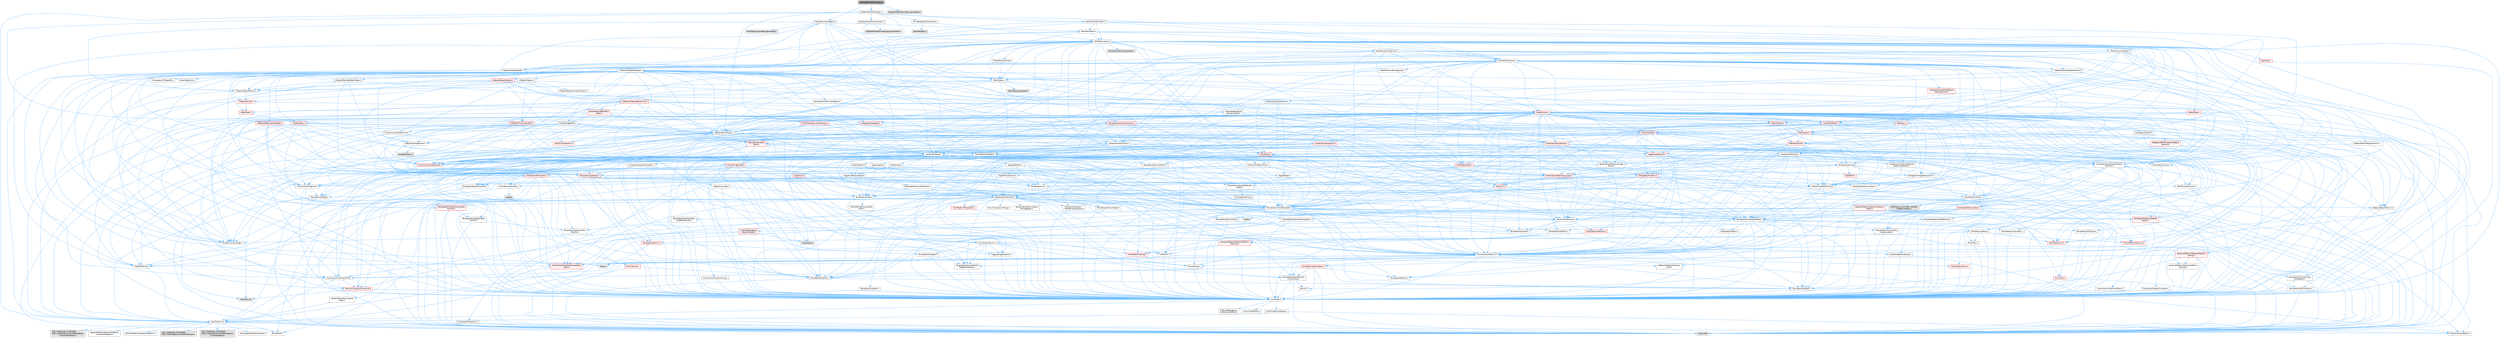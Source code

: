 digraph "SkeletalMeshDescription.h"
{
 // INTERACTIVE_SVG=YES
 // LATEX_PDF_SIZE
  bgcolor="transparent";
  edge [fontname=Helvetica,fontsize=10,labelfontname=Helvetica,labelfontsize=10];
  node [fontname=Helvetica,fontsize=10,shape=box,height=0.2,width=0.4];
  Node1 [id="Node000001",label="SkeletalMeshDescription.h",height=0.2,width=0.4,color="gray40", fillcolor="grey60", style="filled", fontcolor="black",tooltip=" "];
  Node1 -> Node2 [id="edge1_Node000001_Node000002",color="steelblue1",style="solid",tooltip=" "];
  Node2 [id="Node000002",label="MeshDescriptionBase.h",height=0.2,width=0.4,color="grey40", fillcolor="white", style="filled",URL="$d3/d3c/MeshDescriptionBase_8h.html",tooltip=" "];
  Node2 -> Node3 [id="edge2_Node000002_Node000003",color="steelblue1",style="solid",tooltip=" "];
  Node3 [id="Node000003",label="Containers/Array.h",height=0.2,width=0.4,color="grey40", fillcolor="white", style="filled",URL="$df/dd0/Array_8h.html",tooltip=" "];
  Node3 -> Node4 [id="edge3_Node000003_Node000004",color="steelblue1",style="solid",tooltip=" "];
  Node4 [id="Node000004",label="CoreTypes.h",height=0.2,width=0.4,color="grey40", fillcolor="white", style="filled",URL="$dc/dec/CoreTypes_8h.html",tooltip=" "];
  Node4 -> Node5 [id="edge4_Node000004_Node000005",color="steelblue1",style="solid",tooltip=" "];
  Node5 [id="Node000005",label="HAL/Platform.h",height=0.2,width=0.4,color="grey40", fillcolor="white", style="filled",URL="$d9/dd0/Platform_8h.html",tooltip=" "];
  Node5 -> Node6 [id="edge5_Node000005_Node000006",color="steelblue1",style="solid",tooltip=" "];
  Node6 [id="Node000006",label="Misc/Build.h",height=0.2,width=0.4,color="grey40", fillcolor="white", style="filled",URL="$d3/dbb/Build_8h.html",tooltip=" "];
  Node5 -> Node7 [id="edge6_Node000005_Node000007",color="steelblue1",style="solid",tooltip=" "];
  Node7 [id="Node000007",label="Misc/LargeWorldCoordinates.h",height=0.2,width=0.4,color="grey40", fillcolor="white", style="filled",URL="$d2/dcb/LargeWorldCoordinates_8h.html",tooltip=" "];
  Node5 -> Node8 [id="edge7_Node000005_Node000008",color="steelblue1",style="solid",tooltip=" "];
  Node8 [id="Node000008",label="type_traits",height=0.2,width=0.4,color="grey60", fillcolor="#E0E0E0", style="filled",tooltip=" "];
  Node5 -> Node9 [id="edge8_Node000005_Node000009",color="steelblue1",style="solid",tooltip=" "];
  Node9 [id="Node000009",label="PreprocessorHelpers.h",height=0.2,width=0.4,color="grey40", fillcolor="white", style="filled",URL="$db/ddb/PreprocessorHelpers_8h.html",tooltip=" "];
  Node5 -> Node10 [id="edge9_Node000005_Node000010",color="steelblue1",style="solid",tooltip=" "];
  Node10 [id="Node000010",label="UBT_COMPILED_PLATFORM\l/UBT_COMPILED_PLATFORMPlatform\lCompilerPreSetup.h",height=0.2,width=0.4,color="grey60", fillcolor="#E0E0E0", style="filled",tooltip=" "];
  Node5 -> Node11 [id="edge10_Node000005_Node000011",color="steelblue1",style="solid",tooltip=" "];
  Node11 [id="Node000011",label="GenericPlatform/GenericPlatform\lCompilerPreSetup.h",height=0.2,width=0.4,color="grey40", fillcolor="white", style="filled",URL="$d9/dc8/GenericPlatformCompilerPreSetup_8h.html",tooltip=" "];
  Node5 -> Node12 [id="edge11_Node000005_Node000012",color="steelblue1",style="solid",tooltip=" "];
  Node12 [id="Node000012",label="GenericPlatform/GenericPlatform.h",height=0.2,width=0.4,color="grey40", fillcolor="white", style="filled",URL="$d6/d84/GenericPlatform_8h.html",tooltip=" "];
  Node5 -> Node13 [id="edge12_Node000005_Node000013",color="steelblue1",style="solid",tooltip=" "];
  Node13 [id="Node000013",label="UBT_COMPILED_PLATFORM\l/UBT_COMPILED_PLATFORMPlatform.h",height=0.2,width=0.4,color="grey60", fillcolor="#E0E0E0", style="filled",tooltip=" "];
  Node5 -> Node14 [id="edge13_Node000005_Node000014",color="steelblue1",style="solid",tooltip=" "];
  Node14 [id="Node000014",label="UBT_COMPILED_PLATFORM\l/UBT_COMPILED_PLATFORMPlatform\lCompilerSetup.h",height=0.2,width=0.4,color="grey60", fillcolor="#E0E0E0", style="filled",tooltip=" "];
  Node4 -> Node15 [id="edge14_Node000004_Node000015",color="steelblue1",style="solid",tooltip=" "];
  Node15 [id="Node000015",label="ProfilingDebugging\l/UMemoryDefines.h",height=0.2,width=0.4,color="grey40", fillcolor="white", style="filled",URL="$d2/da2/UMemoryDefines_8h.html",tooltip=" "];
  Node4 -> Node16 [id="edge15_Node000004_Node000016",color="steelblue1",style="solid",tooltip=" "];
  Node16 [id="Node000016",label="Misc/CoreMiscDefines.h",height=0.2,width=0.4,color="grey40", fillcolor="white", style="filled",URL="$da/d38/CoreMiscDefines_8h.html",tooltip=" "];
  Node16 -> Node5 [id="edge16_Node000016_Node000005",color="steelblue1",style="solid",tooltip=" "];
  Node16 -> Node9 [id="edge17_Node000016_Node000009",color="steelblue1",style="solid",tooltip=" "];
  Node4 -> Node17 [id="edge18_Node000004_Node000017",color="steelblue1",style="solid",tooltip=" "];
  Node17 [id="Node000017",label="Misc/CoreDefines.h",height=0.2,width=0.4,color="grey40", fillcolor="white", style="filled",URL="$d3/dd2/CoreDefines_8h.html",tooltip=" "];
  Node3 -> Node18 [id="edge19_Node000003_Node000018",color="steelblue1",style="solid",tooltip=" "];
  Node18 [id="Node000018",label="Misc/AssertionMacros.h",height=0.2,width=0.4,color="grey40", fillcolor="white", style="filled",URL="$d0/dfa/AssertionMacros_8h.html",tooltip=" "];
  Node18 -> Node4 [id="edge20_Node000018_Node000004",color="steelblue1",style="solid",tooltip=" "];
  Node18 -> Node5 [id="edge21_Node000018_Node000005",color="steelblue1",style="solid",tooltip=" "];
  Node18 -> Node19 [id="edge22_Node000018_Node000019",color="steelblue1",style="solid",tooltip=" "];
  Node19 [id="Node000019",label="HAL/PlatformMisc.h",height=0.2,width=0.4,color="red", fillcolor="#FFF0F0", style="filled",URL="$d0/df5/PlatformMisc_8h.html",tooltip=" "];
  Node19 -> Node4 [id="edge23_Node000019_Node000004",color="steelblue1",style="solid",tooltip=" "];
  Node18 -> Node9 [id="edge24_Node000018_Node000009",color="steelblue1",style="solid",tooltip=" "];
  Node18 -> Node55 [id="edge25_Node000018_Node000055",color="steelblue1",style="solid",tooltip=" "];
  Node55 [id="Node000055",label="Templates/EnableIf.h",height=0.2,width=0.4,color="grey40", fillcolor="white", style="filled",URL="$d7/d60/EnableIf_8h.html",tooltip=" "];
  Node55 -> Node4 [id="edge26_Node000055_Node000004",color="steelblue1",style="solid",tooltip=" "];
  Node18 -> Node56 [id="edge27_Node000018_Node000056",color="steelblue1",style="solid",tooltip=" "];
  Node56 [id="Node000056",label="Templates/IsArrayOrRefOf\lTypeByPredicate.h",height=0.2,width=0.4,color="grey40", fillcolor="white", style="filled",URL="$d6/da1/IsArrayOrRefOfTypeByPredicate_8h.html",tooltip=" "];
  Node56 -> Node4 [id="edge28_Node000056_Node000004",color="steelblue1",style="solid",tooltip=" "];
  Node18 -> Node57 [id="edge29_Node000018_Node000057",color="steelblue1",style="solid",tooltip=" "];
  Node57 [id="Node000057",label="Templates/IsValidVariadic\lFunctionArg.h",height=0.2,width=0.4,color="grey40", fillcolor="white", style="filled",URL="$d0/dc8/IsValidVariadicFunctionArg_8h.html",tooltip=" "];
  Node57 -> Node4 [id="edge30_Node000057_Node000004",color="steelblue1",style="solid",tooltip=" "];
  Node57 -> Node58 [id="edge31_Node000057_Node000058",color="steelblue1",style="solid",tooltip=" "];
  Node58 [id="Node000058",label="IsEnum.h",height=0.2,width=0.4,color="grey40", fillcolor="white", style="filled",URL="$d4/de5/IsEnum_8h.html",tooltip=" "];
  Node57 -> Node8 [id="edge32_Node000057_Node000008",color="steelblue1",style="solid",tooltip=" "];
  Node18 -> Node59 [id="edge33_Node000018_Node000059",color="steelblue1",style="solid",tooltip=" "];
  Node59 [id="Node000059",label="Traits/IsCharEncodingCompatible\lWith.h",height=0.2,width=0.4,color="red", fillcolor="#FFF0F0", style="filled",URL="$df/dd1/IsCharEncodingCompatibleWith_8h.html",tooltip=" "];
  Node59 -> Node8 [id="edge34_Node000059_Node000008",color="steelblue1",style="solid",tooltip=" "];
  Node18 -> Node61 [id="edge35_Node000018_Node000061",color="steelblue1",style="solid",tooltip=" "];
  Node61 [id="Node000061",label="Misc/VarArgs.h",height=0.2,width=0.4,color="grey40", fillcolor="white", style="filled",URL="$d5/d6f/VarArgs_8h.html",tooltip=" "];
  Node61 -> Node4 [id="edge36_Node000061_Node000004",color="steelblue1",style="solid",tooltip=" "];
  Node18 -> Node62 [id="edge37_Node000018_Node000062",color="steelblue1",style="solid",tooltip=" "];
  Node62 [id="Node000062",label="String/FormatStringSan.h",height=0.2,width=0.4,color="red", fillcolor="#FFF0F0", style="filled",URL="$d3/d8b/FormatStringSan_8h.html",tooltip=" "];
  Node62 -> Node8 [id="edge38_Node000062_Node000008",color="steelblue1",style="solid",tooltip=" "];
  Node62 -> Node4 [id="edge39_Node000062_Node000004",color="steelblue1",style="solid",tooltip=" "];
  Node62 -> Node63 [id="edge40_Node000062_Node000063",color="steelblue1",style="solid",tooltip=" "];
  Node63 [id="Node000063",label="Templates/Requires.h",height=0.2,width=0.4,color="grey40", fillcolor="white", style="filled",URL="$dc/d96/Requires_8h.html",tooltip=" "];
  Node63 -> Node55 [id="edge41_Node000063_Node000055",color="steelblue1",style="solid",tooltip=" "];
  Node63 -> Node8 [id="edge42_Node000063_Node000008",color="steelblue1",style="solid",tooltip=" "];
  Node62 -> Node64 [id="edge43_Node000062_Node000064",color="steelblue1",style="solid",tooltip=" "];
  Node64 [id="Node000064",label="Templates/Identity.h",height=0.2,width=0.4,color="grey40", fillcolor="white", style="filled",URL="$d0/dd5/Identity_8h.html",tooltip=" "];
  Node62 -> Node57 [id="edge44_Node000062_Node000057",color="steelblue1",style="solid",tooltip=" "];
  Node62 -> Node27 [id="edge45_Node000062_Node000027",color="steelblue1",style="solid",tooltip=" "];
  Node27 [id="Node000027",label="Containers/ContainersFwd.h",height=0.2,width=0.4,color="grey40", fillcolor="white", style="filled",URL="$d4/d0a/ContainersFwd_8h.html",tooltip=" "];
  Node27 -> Node5 [id="edge46_Node000027_Node000005",color="steelblue1",style="solid",tooltip=" "];
  Node27 -> Node4 [id="edge47_Node000027_Node000004",color="steelblue1",style="solid",tooltip=" "];
  Node27 -> Node24 [id="edge48_Node000027_Node000024",color="steelblue1",style="solid",tooltip=" "];
  Node24 [id="Node000024",label="Traits/IsContiguousContainer.h",height=0.2,width=0.4,color="red", fillcolor="#FFF0F0", style="filled",URL="$d5/d3c/IsContiguousContainer_8h.html",tooltip=" "];
  Node24 -> Node4 [id="edge49_Node000024_Node000004",color="steelblue1",style="solid",tooltip=" "];
  Node24 -> Node23 [id="edge50_Node000024_Node000023",color="steelblue1",style="solid",tooltip=" "];
  Node23 [id="Node000023",label="initializer_list",height=0.2,width=0.4,color="grey60", fillcolor="#E0E0E0", style="filled",tooltip=" "];
  Node18 -> Node68 [id="edge51_Node000018_Node000068",color="steelblue1",style="solid",tooltip=" "];
  Node68 [id="Node000068",label="atomic",height=0.2,width=0.4,color="grey60", fillcolor="#E0E0E0", style="filled",tooltip=" "];
  Node3 -> Node69 [id="edge52_Node000003_Node000069",color="steelblue1",style="solid",tooltip=" "];
  Node69 [id="Node000069",label="Misc/IntrusiveUnsetOptional\lState.h",height=0.2,width=0.4,color="grey40", fillcolor="white", style="filled",URL="$d2/d0a/IntrusiveUnsetOptionalState_8h.html",tooltip=" "];
  Node69 -> Node70 [id="edge53_Node000069_Node000070",color="steelblue1",style="solid",tooltip=" "];
  Node70 [id="Node000070",label="Misc/OptionalFwd.h",height=0.2,width=0.4,color="grey40", fillcolor="white", style="filled",URL="$dc/d50/OptionalFwd_8h.html",tooltip=" "];
  Node3 -> Node71 [id="edge54_Node000003_Node000071",color="steelblue1",style="solid",tooltip=" "];
  Node71 [id="Node000071",label="Misc/ReverseIterate.h",height=0.2,width=0.4,color="grey40", fillcolor="white", style="filled",URL="$db/de3/ReverseIterate_8h.html",tooltip=" "];
  Node71 -> Node5 [id="edge55_Node000071_Node000005",color="steelblue1",style="solid",tooltip=" "];
  Node71 -> Node72 [id="edge56_Node000071_Node000072",color="steelblue1",style="solid",tooltip=" "];
  Node72 [id="Node000072",label="iterator",height=0.2,width=0.4,color="grey60", fillcolor="#E0E0E0", style="filled",tooltip=" "];
  Node3 -> Node73 [id="edge57_Node000003_Node000073",color="steelblue1",style="solid",tooltip=" "];
  Node73 [id="Node000073",label="HAL/UnrealMemory.h",height=0.2,width=0.4,color="grey40", fillcolor="white", style="filled",URL="$d9/d96/UnrealMemory_8h.html",tooltip=" "];
  Node73 -> Node4 [id="edge58_Node000073_Node000004",color="steelblue1",style="solid",tooltip=" "];
  Node73 -> Node74 [id="edge59_Node000073_Node000074",color="steelblue1",style="solid",tooltip=" "];
  Node74 [id="Node000074",label="GenericPlatform/GenericPlatform\lMemory.h",height=0.2,width=0.4,color="red", fillcolor="#FFF0F0", style="filled",URL="$dd/d22/GenericPlatformMemory_8h.html",tooltip=" "];
  Node74 -> Node26 [id="edge60_Node000074_Node000026",color="steelblue1",style="solid",tooltip=" "];
  Node26 [id="Node000026",label="CoreFwd.h",height=0.2,width=0.4,color="grey40", fillcolor="white", style="filled",URL="$d1/d1e/CoreFwd_8h.html",tooltip=" "];
  Node26 -> Node4 [id="edge61_Node000026_Node000004",color="steelblue1",style="solid",tooltip=" "];
  Node26 -> Node27 [id="edge62_Node000026_Node000027",color="steelblue1",style="solid",tooltip=" "];
  Node26 -> Node28 [id="edge63_Node000026_Node000028",color="steelblue1",style="solid",tooltip=" "];
  Node28 [id="Node000028",label="Math/MathFwd.h",height=0.2,width=0.4,color="grey40", fillcolor="white", style="filled",URL="$d2/d10/MathFwd_8h.html",tooltip=" "];
  Node28 -> Node5 [id="edge64_Node000028_Node000005",color="steelblue1",style="solid",tooltip=" "];
  Node26 -> Node29 [id="edge65_Node000026_Node000029",color="steelblue1",style="solid",tooltip=" "];
  Node29 [id="Node000029",label="UObject/UObjectHierarchy\lFwd.h",height=0.2,width=0.4,color="grey40", fillcolor="white", style="filled",URL="$d3/d13/UObjectHierarchyFwd_8h.html",tooltip=" "];
  Node74 -> Node4 [id="edge66_Node000074_Node000004",color="steelblue1",style="solid",tooltip=" "];
  Node74 -> Node75 [id="edge67_Node000074_Node000075",color="steelblue1",style="solid",tooltip=" "];
  Node75 [id="Node000075",label="HAL/PlatformString.h",height=0.2,width=0.4,color="red", fillcolor="#FFF0F0", style="filled",URL="$db/db5/PlatformString_8h.html",tooltip=" "];
  Node75 -> Node4 [id="edge68_Node000075_Node000004",color="steelblue1",style="solid",tooltip=" "];
  Node73 -> Node77 [id="edge69_Node000073_Node000077",color="steelblue1",style="solid",tooltip=" "];
  Node77 [id="Node000077",label="HAL/MemoryBase.h",height=0.2,width=0.4,color="grey40", fillcolor="white", style="filled",URL="$d6/d9f/MemoryBase_8h.html",tooltip=" "];
  Node77 -> Node4 [id="edge70_Node000077_Node000004",color="steelblue1",style="solid",tooltip=" "];
  Node77 -> Node48 [id="edge71_Node000077_Node000048",color="steelblue1",style="solid",tooltip=" "];
  Node48 [id="Node000048",label="HAL/PlatformAtomics.h",height=0.2,width=0.4,color="red", fillcolor="#FFF0F0", style="filled",URL="$d3/d36/PlatformAtomics_8h.html",tooltip=" "];
  Node48 -> Node4 [id="edge72_Node000048_Node000004",color="steelblue1",style="solid",tooltip=" "];
  Node77 -> Node31 [id="edge73_Node000077_Node000031",color="steelblue1",style="solid",tooltip=" "];
  Node31 [id="Node000031",label="HAL/PlatformCrt.h",height=0.2,width=0.4,color="red", fillcolor="#FFF0F0", style="filled",URL="$d8/d75/PlatformCrt_8h.html",tooltip=" "];
  Node77 -> Node78 [id="edge74_Node000077_Node000078",color="steelblue1",style="solid",tooltip=" "];
  Node78 [id="Node000078",label="Misc/Exec.h",height=0.2,width=0.4,color="grey40", fillcolor="white", style="filled",URL="$de/ddb/Exec_8h.html",tooltip=" "];
  Node78 -> Node4 [id="edge75_Node000078_Node000004",color="steelblue1",style="solid",tooltip=" "];
  Node78 -> Node18 [id="edge76_Node000078_Node000018",color="steelblue1",style="solid",tooltip=" "];
  Node77 -> Node79 [id="edge77_Node000077_Node000079",color="steelblue1",style="solid",tooltip=" "];
  Node79 [id="Node000079",label="Misc/OutputDevice.h",height=0.2,width=0.4,color="grey40", fillcolor="white", style="filled",URL="$d7/d32/OutputDevice_8h.html",tooltip=" "];
  Node79 -> Node26 [id="edge78_Node000079_Node000026",color="steelblue1",style="solid",tooltip=" "];
  Node79 -> Node4 [id="edge79_Node000079_Node000004",color="steelblue1",style="solid",tooltip=" "];
  Node79 -> Node80 [id="edge80_Node000079_Node000080",color="steelblue1",style="solid",tooltip=" "];
  Node80 [id="Node000080",label="Logging/LogVerbosity.h",height=0.2,width=0.4,color="grey40", fillcolor="white", style="filled",URL="$d2/d8f/LogVerbosity_8h.html",tooltip=" "];
  Node80 -> Node4 [id="edge81_Node000080_Node000004",color="steelblue1",style="solid",tooltip=" "];
  Node79 -> Node61 [id="edge82_Node000079_Node000061",color="steelblue1",style="solid",tooltip=" "];
  Node79 -> Node56 [id="edge83_Node000079_Node000056",color="steelblue1",style="solid",tooltip=" "];
  Node79 -> Node57 [id="edge84_Node000079_Node000057",color="steelblue1",style="solid",tooltip=" "];
  Node79 -> Node59 [id="edge85_Node000079_Node000059",color="steelblue1",style="solid",tooltip=" "];
  Node77 -> Node81 [id="edge86_Node000077_Node000081",color="steelblue1",style="solid",tooltip=" "];
  Node81 [id="Node000081",label="Templates/Atomic.h",height=0.2,width=0.4,color="red", fillcolor="#FFF0F0", style="filled",URL="$d3/d91/Atomic_8h.html",tooltip=" "];
  Node81 -> Node84 [id="edge87_Node000081_Node000084",color="steelblue1",style="solid",tooltip=" "];
  Node84 [id="Node000084",label="Templates/IsIntegral.h",height=0.2,width=0.4,color="grey40", fillcolor="white", style="filled",URL="$da/d64/IsIntegral_8h.html",tooltip=" "];
  Node84 -> Node4 [id="edge88_Node000084_Node000004",color="steelblue1",style="solid",tooltip=" "];
  Node81 -> Node68 [id="edge89_Node000081_Node000068",color="steelblue1",style="solid",tooltip=" "];
  Node73 -> Node90 [id="edge90_Node000073_Node000090",color="steelblue1",style="solid",tooltip=" "];
  Node90 [id="Node000090",label="HAL/PlatformMemory.h",height=0.2,width=0.4,color="red", fillcolor="#FFF0F0", style="filled",URL="$de/d68/PlatformMemory_8h.html",tooltip=" "];
  Node90 -> Node4 [id="edge91_Node000090_Node000004",color="steelblue1",style="solid",tooltip=" "];
  Node90 -> Node74 [id="edge92_Node000090_Node000074",color="steelblue1",style="solid",tooltip=" "];
  Node73 -> Node92 [id="edge93_Node000073_Node000092",color="steelblue1",style="solid",tooltip=" "];
  Node92 [id="Node000092",label="ProfilingDebugging\l/MemoryTrace.h",height=0.2,width=0.4,color="red", fillcolor="#FFF0F0", style="filled",URL="$da/dd7/MemoryTrace_8h.html",tooltip=" "];
  Node92 -> Node5 [id="edge94_Node000092_Node000005",color="steelblue1",style="solid",tooltip=" "];
  Node92 -> Node43 [id="edge95_Node000092_Node000043",color="steelblue1",style="solid",tooltip=" "];
  Node43 [id="Node000043",label="Misc/EnumClassFlags.h",height=0.2,width=0.4,color="grey40", fillcolor="white", style="filled",URL="$d8/de7/EnumClassFlags_8h.html",tooltip=" "];
  Node92 -> Node54 [id="edge96_Node000092_Node000054",color="steelblue1",style="solid",tooltip=" "];
  Node54 [id="Node000054",label="Trace/Trace.h",height=0.2,width=0.4,color="grey60", fillcolor="#E0E0E0", style="filled",tooltip=" "];
  Node73 -> Node93 [id="edge97_Node000073_Node000093",color="steelblue1",style="solid",tooltip=" "];
  Node93 [id="Node000093",label="Templates/IsPointer.h",height=0.2,width=0.4,color="grey40", fillcolor="white", style="filled",URL="$d7/d05/IsPointer_8h.html",tooltip=" "];
  Node93 -> Node4 [id="edge98_Node000093_Node000004",color="steelblue1",style="solid",tooltip=" "];
  Node3 -> Node94 [id="edge99_Node000003_Node000094",color="steelblue1",style="solid",tooltip=" "];
  Node94 [id="Node000094",label="Templates/UnrealTypeTraits.h",height=0.2,width=0.4,color="grey40", fillcolor="white", style="filled",URL="$d2/d2d/UnrealTypeTraits_8h.html",tooltip=" "];
  Node94 -> Node4 [id="edge100_Node000094_Node000004",color="steelblue1",style="solid",tooltip=" "];
  Node94 -> Node93 [id="edge101_Node000094_Node000093",color="steelblue1",style="solid",tooltip=" "];
  Node94 -> Node18 [id="edge102_Node000094_Node000018",color="steelblue1",style="solid",tooltip=" "];
  Node94 -> Node86 [id="edge103_Node000094_Node000086",color="steelblue1",style="solid",tooltip=" "];
  Node86 [id="Node000086",label="Templates/AndOrNot.h",height=0.2,width=0.4,color="grey40", fillcolor="white", style="filled",URL="$db/d0a/AndOrNot_8h.html",tooltip=" "];
  Node86 -> Node4 [id="edge104_Node000086_Node000004",color="steelblue1",style="solid",tooltip=" "];
  Node94 -> Node55 [id="edge105_Node000094_Node000055",color="steelblue1",style="solid",tooltip=" "];
  Node94 -> Node95 [id="edge106_Node000094_Node000095",color="steelblue1",style="solid",tooltip=" "];
  Node95 [id="Node000095",label="Templates/IsArithmetic.h",height=0.2,width=0.4,color="grey40", fillcolor="white", style="filled",URL="$d2/d5d/IsArithmetic_8h.html",tooltip=" "];
  Node95 -> Node4 [id="edge107_Node000095_Node000004",color="steelblue1",style="solid",tooltip=" "];
  Node94 -> Node58 [id="edge108_Node000094_Node000058",color="steelblue1",style="solid",tooltip=" "];
  Node94 -> Node96 [id="edge109_Node000094_Node000096",color="steelblue1",style="solid",tooltip=" "];
  Node96 [id="Node000096",label="Templates/Models.h",height=0.2,width=0.4,color="grey40", fillcolor="white", style="filled",URL="$d3/d0c/Models_8h.html",tooltip=" "];
  Node96 -> Node64 [id="edge110_Node000096_Node000064",color="steelblue1",style="solid",tooltip=" "];
  Node94 -> Node97 [id="edge111_Node000094_Node000097",color="steelblue1",style="solid",tooltip=" "];
  Node97 [id="Node000097",label="Templates/IsPODType.h",height=0.2,width=0.4,color="grey40", fillcolor="white", style="filled",URL="$d7/db1/IsPODType_8h.html",tooltip=" "];
  Node97 -> Node4 [id="edge112_Node000097_Node000004",color="steelblue1",style="solid",tooltip=" "];
  Node94 -> Node98 [id="edge113_Node000094_Node000098",color="steelblue1",style="solid",tooltip=" "];
  Node98 [id="Node000098",label="Templates/IsUECoreType.h",height=0.2,width=0.4,color="grey40", fillcolor="white", style="filled",URL="$d1/db8/IsUECoreType_8h.html",tooltip=" "];
  Node98 -> Node4 [id="edge114_Node000098_Node000004",color="steelblue1",style="solid",tooltip=" "];
  Node98 -> Node8 [id="edge115_Node000098_Node000008",color="steelblue1",style="solid",tooltip=" "];
  Node94 -> Node87 [id="edge116_Node000094_Node000087",color="steelblue1",style="solid",tooltip=" "];
  Node87 [id="Node000087",label="Templates/IsTriviallyCopy\lConstructible.h",height=0.2,width=0.4,color="grey40", fillcolor="white", style="filled",URL="$d3/d78/IsTriviallyCopyConstructible_8h.html",tooltip=" "];
  Node87 -> Node4 [id="edge117_Node000087_Node000004",color="steelblue1",style="solid",tooltip=" "];
  Node87 -> Node8 [id="edge118_Node000087_Node000008",color="steelblue1",style="solid",tooltip=" "];
  Node3 -> Node99 [id="edge119_Node000003_Node000099",color="steelblue1",style="solid",tooltip=" "];
  Node99 [id="Node000099",label="Templates/UnrealTemplate.h",height=0.2,width=0.4,color="grey40", fillcolor="white", style="filled",URL="$d4/d24/UnrealTemplate_8h.html",tooltip=" "];
  Node99 -> Node4 [id="edge120_Node000099_Node000004",color="steelblue1",style="solid",tooltip=" "];
  Node99 -> Node93 [id="edge121_Node000099_Node000093",color="steelblue1",style="solid",tooltip=" "];
  Node99 -> Node73 [id="edge122_Node000099_Node000073",color="steelblue1",style="solid",tooltip=" "];
  Node99 -> Node100 [id="edge123_Node000099_Node000100",color="steelblue1",style="solid",tooltip=" "];
  Node100 [id="Node000100",label="Templates/CopyQualifiers\lAndRefsFromTo.h",height=0.2,width=0.4,color="grey40", fillcolor="white", style="filled",URL="$d3/db3/CopyQualifiersAndRefsFromTo_8h.html",tooltip=" "];
  Node100 -> Node101 [id="edge124_Node000100_Node000101",color="steelblue1",style="solid",tooltip=" "];
  Node101 [id="Node000101",label="Templates/CopyQualifiers\lFromTo.h",height=0.2,width=0.4,color="grey40", fillcolor="white", style="filled",URL="$d5/db4/CopyQualifiersFromTo_8h.html",tooltip=" "];
  Node99 -> Node94 [id="edge125_Node000099_Node000094",color="steelblue1",style="solid",tooltip=" "];
  Node99 -> Node102 [id="edge126_Node000099_Node000102",color="steelblue1",style="solid",tooltip=" "];
  Node102 [id="Node000102",label="Templates/RemoveReference.h",height=0.2,width=0.4,color="grey40", fillcolor="white", style="filled",URL="$da/dbe/RemoveReference_8h.html",tooltip=" "];
  Node102 -> Node4 [id="edge127_Node000102_Node000004",color="steelblue1",style="solid",tooltip=" "];
  Node99 -> Node63 [id="edge128_Node000099_Node000063",color="steelblue1",style="solid",tooltip=" "];
  Node99 -> Node103 [id="edge129_Node000099_Node000103",color="steelblue1",style="solid",tooltip=" "];
  Node103 [id="Node000103",label="Templates/TypeCompatible\lBytes.h",height=0.2,width=0.4,color="red", fillcolor="#FFF0F0", style="filled",URL="$df/d0a/TypeCompatibleBytes_8h.html",tooltip=" "];
  Node103 -> Node4 [id="edge130_Node000103_Node000004",color="steelblue1",style="solid",tooltip=" "];
  Node103 -> Node8 [id="edge131_Node000103_Node000008",color="steelblue1",style="solid",tooltip=" "];
  Node99 -> Node64 [id="edge132_Node000099_Node000064",color="steelblue1",style="solid",tooltip=" "];
  Node99 -> Node24 [id="edge133_Node000099_Node000024",color="steelblue1",style="solid",tooltip=" "];
  Node99 -> Node104 [id="edge134_Node000099_Node000104",color="steelblue1",style="solid",tooltip=" "];
  Node104 [id="Node000104",label="Traits/UseBitwiseSwap.h",height=0.2,width=0.4,color="grey40", fillcolor="white", style="filled",URL="$db/df3/UseBitwiseSwap_8h.html",tooltip=" "];
  Node104 -> Node4 [id="edge135_Node000104_Node000004",color="steelblue1",style="solid",tooltip=" "];
  Node104 -> Node8 [id="edge136_Node000104_Node000008",color="steelblue1",style="solid",tooltip=" "];
  Node99 -> Node8 [id="edge137_Node000099_Node000008",color="steelblue1",style="solid",tooltip=" "];
  Node3 -> Node105 [id="edge138_Node000003_Node000105",color="steelblue1",style="solid",tooltip=" "];
  Node105 [id="Node000105",label="Containers/AllowShrinking.h",height=0.2,width=0.4,color="grey40", fillcolor="white", style="filled",URL="$d7/d1a/AllowShrinking_8h.html",tooltip=" "];
  Node105 -> Node4 [id="edge139_Node000105_Node000004",color="steelblue1",style="solid",tooltip=" "];
  Node3 -> Node106 [id="edge140_Node000003_Node000106",color="steelblue1",style="solid",tooltip=" "];
  Node106 [id="Node000106",label="Containers/ContainerAllocation\lPolicies.h",height=0.2,width=0.4,color="grey40", fillcolor="white", style="filled",URL="$d7/dff/ContainerAllocationPolicies_8h.html",tooltip=" "];
  Node106 -> Node4 [id="edge141_Node000106_Node000004",color="steelblue1",style="solid",tooltip=" "];
  Node106 -> Node107 [id="edge142_Node000106_Node000107",color="steelblue1",style="solid",tooltip=" "];
  Node107 [id="Node000107",label="Containers/ContainerHelpers.h",height=0.2,width=0.4,color="grey40", fillcolor="white", style="filled",URL="$d7/d33/ContainerHelpers_8h.html",tooltip=" "];
  Node107 -> Node4 [id="edge143_Node000107_Node000004",color="steelblue1",style="solid",tooltip=" "];
  Node106 -> Node106 [id="edge144_Node000106_Node000106",color="steelblue1",style="solid",tooltip=" "];
  Node106 -> Node108 [id="edge145_Node000106_Node000108",color="steelblue1",style="solid",tooltip=" "];
  Node108 [id="Node000108",label="HAL/PlatformMath.h",height=0.2,width=0.4,color="grey40", fillcolor="white", style="filled",URL="$dc/d53/PlatformMath_8h.html",tooltip=" "];
  Node108 -> Node4 [id="edge146_Node000108_Node000004",color="steelblue1",style="solid",tooltip=" "];
  Node108 -> Node109 [id="edge147_Node000108_Node000109",color="steelblue1",style="solid",tooltip=" "];
  Node109 [id="Node000109",label="GenericPlatform/GenericPlatform\lMath.h",height=0.2,width=0.4,color="red", fillcolor="#FFF0F0", style="filled",URL="$d5/d79/GenericPlatformMath_8h.html",tooltip=" "];
  Node109 -> Node4 [id="edge148_Node000109_Node000004",color="steelblue1",style="solid",tooltip=" "];
  Node109 -> Node27 [id="edge149_Node000109_Node000027",color="steelblue1",style="solid",tooltip=" "];
  Node109 -> Node31 [id="edge150_Node000109_Node000031",color="steelblue1",style="solid",tooltip=" "];
  Node109 -> Node86 [id="edge151_Node000109_Node000086",color="steelblue1",style="solid",tooltip=" "];
  Node109 -> Node94 [id="edge152_Node000109_Node000094",color="steelblue1",style="solid",tooltip=" "];
  Node109 -> Node63 [id="edge153_Node000109_Node000063",color="steelblue1",style="solid",tooltip=" "];
  Node109 -> Node103 [id="edge154_Node000109_Node000103",color="steelblue1",style="solid",tooltip=" "];
  Node109 -> Node114 [id="edge155_Node000109_Node000114",color="steelblue1",style="solid",tooltip=" "];
  Node114 [id="Node000114",label="limits",height=0.2,width=0.4,color="grey60", fillcolor="#E0E0E0", style="filled",tooltip=" "];
  Node109 -> Node8 [id="edge156_Node000109_Node000008",color="steelblue1",style="solid",tooltip=" "];
  Node108 -> Node115 [id="edge157_Node000108_Node000115",color="steelblue1",style="solid",tooltip=" "];
  Node115 [id="Node000115",label="COMPILED_PLATFORM_HEADER\l(PlatformMath.h)",height=0.2,width=0.4,color="grey60", fillcolor="#E0E0E0", style="filled",tooltip=" "];
  Node106 -> Node73 [id="edge158_Node000106_Node000073",color="steelblue1",style="solid",tooltip=" "];
  Node106 -> Node41 [id="edge159_Node000106_Node000041",color="steelblue1",style="solid",tooltip=" "];
  Node41 [id="Node000041",label="Math/NumericLimits.h",height=0.2,width=0.4,color="grey40", fillcolor="white", style="filled",URL="$df/d1b/NumericLimits_8h.html",tooltip=" "];
  Node41 -> Node4 [id="edge160_Node000041_Node000004",color="steelblue1",style="solid",tooltip=" "];
  Node106 -> Node18 [id="edge161_Node000106_Node000018",color="steelblue1",style="solid",tooltip=" "];
  Node106 -> Node116 [id="edge162_Node000106_Node000116",color="steelblue1",style="solid",tooltip=" "];
  Node116 [id="Node000116",label="Templates/IsPolymorphic.h",height=0.2,width=0.4,color="grey40", fillcolor="white", style="filled",URL="$dc/d20/IsPolymorphic_8h.html",tooltip=" "];
  Node106 -> Node117 [id="edge163_Node000106_Node000117",color="steelblue1",style="solid",tooltip=" "];
  Node117 [id="Node000117",label="Templates/MemoryOps.h",height=0.2,width=0.4,color="red", fillcolor="#FFF0F0", style="filled",URL="$db/dea/MemoryOps_8h.html",tooltip=" "];
  Node117 -> Node4 [id="edge164_Node000117_Node000004",color="steelblue1",style="solid",tooltip=" "];
  Node117 -> Node73 [id="edge165_Node000117_Node000073",color="steelblue1",style="solid",tooltip=" "];
  Node117 -> Node88 [id="edge166_Node000117_Node000088",color="steelblue1",style="solid",tooltip=" "];
  Node88 [id="Node000088",label="Templates/IsTriviallyCopy\lAssignable.h",height=0.2,width=0.4,color="grey40", fillcolor="white", style="filled",URL="$d2/df2/IsTriviallyCopyAssignable_8h.html",tooltip=" "];
  Node88 -> Node4 [id="edge167_Node000088_Node000004",color="steelblue1",style="solid",tooltip=" "];
  Node88 -> Node8 [id="edge168_Node000088_Node000008",color="steelblue1",style="solid",tooltip=" "];
  Node117 -> Node87 [id="edge169_Node000117_Node000087",color="steelblue1",style="solid",tooltip=" "];
  Node117 -> Node63 [id="edge170_Node000117_Node000063",color="steelblue1",style="solid",tooltip=" "];
  Node117 -> Node94 [id="edge171_Node000117_Node000094",color="steelblue1",style="solid",tooltip=" "];
  Node117 -> Node104 [id="edge172_Node000117_Node000104",color="steelblue1",style="solid",tooltip=" "];
  Node117 -> Node8 [id="edge173_Node000117_Node000008",color="steelblue1",style="solid",tooltip=" "];
  Node106 -> Node103 [id="edge174_Node000106_Node000103",color="steelblue1",style="solid",tooltip=" "];
  Node106 -> Node8 [id="edge175_Node000106_Node000008",color="steelblue1",style="solid",tooltip=" "];
  Node3 -> Node118 [id="edge176_Node000003_Node000118",color="steelblue1",style="solid",tooltip=" "];
  Node118 [id="Node000118",label="Containers/ContainerElement\lTypeCompatibility.h",height=0.2,width=0.4,color="grey40", fillcolor="white", style="filled",URL="$df/ddf/ContainerElementTypeCompatibility_8h.html",tooltip=" "];
  Node118 -> Node4 [id="edge177_Node000118_Node000004",color="steelblue1",style="solid",tooltip=" "];
  Node118 -> Node94 [id="edge178_Node000118_Node000094",color="steelblue1",style="solid",tooltip=" "];
  Node3 -> Node119 [id="edge179_Node000003_Node000119",color="steelblue1",style="solid",tooltip=" "];
  Node119 [id="Node000119",label="Serialization/Archive.h",height=0.2,width=0.4,color="grey40", fillcolor="white", style="filled",URL="$d7/d3b/Archive_8h.html",tooltip=" "];
  Node119 -> Node26 [id="edge180_Node000119_Node000026",color="steelblue1",style="solid",tooltip=" "];
  Node119 -> Node4 [id="edge181_Node000119_Node000004",color="steelblue1",style="solid",tooltip=" "];
  Node119 -> Node120 [id="edge182_Node000119_Node000120",color="steelblue1",style="solid",tooltip=" "];
  Node120 [id="Node000120",label="HAL/PlatformProperties.h",height=0.2,width=0.4,color="red", fillcolor="#FFF0F0", style="filled",URL="$d9/db0/PlatformProperties_8h.html",tooltip=" "];
  Node120 -> Node4 [id="edge183_Node000120_Node000004",color="steelblue1",style="solid",tooltip=" "];
  Node119 -> Node123 [id="edge184_Node000119_Node000123",color="steelblue1",style="solid",tooltip=" "];
  Node123 [id="Node000123",label="Internationalization\l/TextNamespaceFwd.h",height=0.2,width=0.4,color="grey40", fillcolor="white", style="filled",URL="$d8/d97/TextNamespaceFwd_8h.html",tooltip=" "];
  Node123 -> Node4 [id="edge185_Node000123_Node000004",color="steelblue1",style="solid",tooltip=" "];
  Node119 -> Node28 [id="edge186_Node000119_Node000028",color="steelblue1",style="solid",tooltip=" "];
  Node119 -> Node18 [id="edge187_Node000119_Node000018",color="steelblue1",style="solid",tooltip=" "];
  Node119 -> Node6 [id="edge188_Node000119_Node000006",color="steelblue1",style="solid",tooltip=" "];
  Node119 -> Node42 [id="edge189_Node000119_Node000042",color="steelblue1",style="solid",tooltip=" "];
  Node42 [id="Node000042",label="Misc/CompressionFlags.h",height=0.2,width=0.4,color="grey40", fillcolor="white", style="filled",URL="$d9/d76/CompressionFlags_8h.html",tooltip=" "];
  Node119 -> Node124 [id="edge190_Node000119_Node000124",color="steelblue1",style="solid",tooltip=" "];
  Node124 [id="Node000124",label="Misc/EngineVersionBase.h",height=0.2,width=0.4,color="grey40", fillcolor="white", style="filled",URL="$d5/d2b/EngineVersionBase_8h.html",tooltip=" "];
  Node124 -> Node4 [id="edge191_Node000124_Node000004",color="steelblue1",style="solid",tooltip=" "];
  Node119 -> Node61 [id="edge192_Node000119_Node000061",color="steelblue1",style="solid",tooltip=" "];
  Node119 -> Node125 [id="edge193_Node000119_Node000125",color="steelblue1",style="solid",tooltip=" "];
  Node125 [id="Node000125",label="Serialization/ArchiveCook\lData.h",height=0.2,width=0.4,color="grey40", fillcolor="white", style="filled",URL="$dc/db6/ArchiveCookData_8h.html",tooltip=" "];
  Node125 -> Node5 [id="edge194_Node000125_Node000005",color="steelblue1",style="solid",tooltip=" "];
  Node119 -> Node126 [id="edge195_Node000119_Node000126",color="steelblue1",style="solid",tooltip=" "];
  Node126 [id="Node000126",label="Serialization/ArchiveSave\lPackageData.h",height=0.2,width=0.4,color="grey40", fillcolor="white", style="filled",URL="$d1/d37/ArchiveSavePackageData_8h.html",tooltip=" "];
  Node119 -> Node55 [id="edge196_Node000119_Node000055",color="steelblue1",style="solid",tooltip=" "];
  Node119 -> Node56 [id="edge197_Node000119_Node000056",color="steelblue1",style="solid",tooltip=" "];
  Node119 -> Node127 [id="edge198_Node000119_Node000127",color="steelblue1",style="solid",tooltip=" "];
  Node127 [id="Node000127",label="Templates/IsEnumClass.h",height=0.2,width=0.4,color="grey40", fillcolor="white", style="filled",URL="$d7/d15/IsEnumClass_8h.html",tooltip=" "];
  Node127 -> Node4 [id="edge199_Node000127_Node000004",color="steelblue1",style="solid",tooltip=" "];
  Node127 -> Node86 [id="edge200_Node000127_Node000086",color="steelblue1",style="solid",tooltip=" "];
  Node119 -> Node113 [id="edge201_Node000119_Node000113",color="steelblue1",style="solid",tooltip=" "];
  Node113 [id="Node000113",label="Templates/IsSigned.h",height=0.2,width=0.4,color="grey40", fillcolor="white", style="filled",URL="$d8/dd8/IsSigned_8h.html",tooltip=" "];
  Node113 -> Node4 [id="edge202_Node000113_Node000004",color="steelblue1",style="solid",tooltip=" "];
  Node119 -> Node57 [id="edge203_Node000119_Node000057",color="steelblue1",style="solid",tooltip=" "];
  Node119 -> Node99 [id="edge204_Node000119_Node000099",color="steelblue1",style="solid",tooltip=" "];
  Node119 -> Node59 [id="edge205_Node000119_Node000059",color="steelblue1",style="solid",tooltip=" "];
  Node119 -> Node128 [id="edge206_Node000119_Node000128",color="steelblue1",style="solid",tooltip=" "];
  Node128 [id="Node000128",label="UObject/ObjectVersion.h",height=0.2,width=0.4,color="grey40", fillcolor="white", style="filled",URL="$da/d63/ObjectVersion_8h.html",tooltip=" "];
  Node128 -> Node4 [id="edge207_Node000128_Node000004",color="steelblue1",style="solid",tooltip=" "];
  Node3 -> Node129 [id="edge208_Node000003_Node000129",color="steelblue1",style="solid",tooltip=" "];
  Node129 [id="Node000129",label="Serialization/MemoryImage\lWriter.h",height=0.2,width=0.4,color="grey40", fillcolor="white", style="filled",URL="$d0/d08/MemoryImageWriter_8h.html",tooltip=" "];
  Node129 -> Node4 [id="edge209_Node000129_Node000004",color="steelblue1",style="solid",tooltip=" "];
  Node129 -> Node130 [id="edge210_Node000129_Node000130",color="steelblue1",style="solid",tooltip=" "];
  Node130 [id="Node000130",label="Serialization/MemoryLayout.h",height=0.2,width=0.4,color="red", fillcolor="#FFF0F0", style="filled",URL="$d7/d66/MemoryLayout_8h.html",tooltip=" "];
  Node130 -> Node21 [id="edge211_Node000130_Node000021",color="steelblue1",style="solid",tooltip=" "];
  Node21 [id="Node000021",label="Containers/StringFwd.h",height=0.2,width=0.4,color="grey40", fillcolor="white", style="filled",URL="$df/d37/StringFwd_8h.html",tooltip=" "];
  Node21 -> Node4 [id="edge212_Node000021_Node000004",color="steelblue1",style="solid",tooltip=" "];
  Node21 -> Node22 [id="edge213_Node000021_Node000022",color="steelblue1",style="solid",tooltip=" "];
  Node22 [id="Node000022",label="Traits/ElementType.h",height=0.2,width=0.4,color="grey40", fillcolor="white", style="filled",URL="$d5/d4f/ElementType_8h.html",tooltip=" "];
  Node22 -> Node5 [id="edge214_Node000022_Node000005",color="steelblue1",style="solid",tooltip=" "];
  Node22 -> Node23 [id="edge215_Node000022_Node000023",color="steelblue1",style="solid",tooltip=" "];
  Node22 -> Node8 [id="edge216_Node000022_Node000008",color="steelblue1",style="solid",tooltip=" "];
  Node21 -> Node24 [id="edge217_Node000021_Node000024",color="steelblue1",style="solid",tooltip=" "];
  Node130 -> Node73 [id="edge218_Node000130_Node000073",color="steelblue1",style="solid",tooltip=" "];
  Node130 -> Node55 [id="edge219_Node000130_Node000055",color="steelblue1",style="solid",tooltip=" "];
  Node130 -> Node116 [id="edge220_Node000130_Node000116",color="steelblue1",style="solid",tooltip=" "];
  Node130 -> Node96 [id="edge221_Node000130_Node000096",color="steelblue1",style="solid",tooltip=" "];
  Node130 -> Node99 [id="edge222_Node000130_Node000099",color="steelblue1",style="solid",tooltip=" "];
  Node3 -> Node143 [id="edge223_Node000003_Node000143",color="steelblue1",style="solid",tooltip=" "];
  Node143 [id="Node000143",label="Algo/Heapify.h",height=0.2,width=0.4,color="grey40", fillcolor="white", style="filled",URL="$d0/d2a/Heapify_8h.html",tooltip=" "];
  Node143 -> Node144 [id="edge224_Node000143_Node000144",color="steelblue1",style="solid",tooltip=" "];
  Node144 [id="Node000144",label="Algo/Impl/BinaryHeap.h",height=0.2,width=0.4,color="grey40", fillcolor="white", style="filled",URL="$d7/da3/Algo_2Impl_2BinaryHeap_8h.html",tooltip=" "];
  Node144 -> Node145 [id="edge225_Node000144_Node000145",color="steelblue1",style="solid",tooltip=" "];
  Node145 [id="Node000145",label="Templates/Invoke.h",height=0.2,width=0.4,color="grey40", fillcolor="white", style="filled",URL="$d7/deb/Invoke_8h.html",tooltip=" "];
  Node145 -> Node4 [id="edge226_Node000145_Node000004",color="steelblue1",style="solid",tooltip=" "];
  Node145 -> Node146 [id="edge227_Node000145_Node000146",color="steelblue1",style="solid",tooltip=" "];
  Node146 [id="Node000146",label="Traits/MemberFunctionPtr\lOuter.h",height=0.2,width=0.4,color="grey40", fillcolor="white", style="filled",URL="$db/da7/MemberFunctionPtrOuter_8h.html",tooltip=" "];
  Node145 -> Node99 [id="edge228_Node000145_Node000099",color="steelblue1",style="solid",tooltip=" "];
  Node145 -> Node8 [id="edge229_Node000145_Node000008",color="steelblue1",style="solid",tooltip=" "];
  Node144 -> Node147 [id="edge230_Node000144_Node000147",color="steelblue1",style="solid",tooltip=" "];
  Node147 [id="Node000147",label="Templates/Projection.h",height=0.2,width=0.4,color="grey40", fillcolor="white", style="filled",URL="$d7/df0/Projection_8h.html",tooltip=" "];
  Node147 -> Node8 [id="edge231_Node000147_Node000008",color="steelblue1",style="solid",tooltip=" "];
  Node144 -> Node148 [id="edge232_Node000144_Node000148",color="steelblue1",style="solid",tooltip=" "];
  Node148 [id="Node000148",label="Templates/ReversePredicate.h",height=0.2,width=0.4,color="grey40", fillcolor="white", style="filled",URL="$d8/d28/ReversePredicate_8h.html",tooltip=" "];
  Node148 -> Node145 [id="edge233_Node000148_Node000145",color="steelblue1",style="solid",tooltip=" "];
  Node148 -> Node99 [id="edge234_Node000148_Node000099",color="steelblue1",style="solid",tooltip=" "];
  Node144 -> Node8 [id="edge235_Node000144_Node000008",color="steelblue1",style="solid",tooltip=" "];
  Node143 -> Node149 [id="edge236_Node000143_Node000149",color="steelblue1",style="solid",tooltip=" "];
  Node149 [id="Node000149",label="Templates/IdentityFunctor.h",height=0.2,width=0.4,color="grey40", fillcolor="white", style="filled",URL="$d7/d2e/IdentityFunctor_8h.html",tooltip=" "];
  Node149 -> Node5 [id="edge237_Node000149_Node000005",color="steelblue1",style="solid",tooltip=" "];
  Node143 -> Node145 [id="edge238_Node000143_Node000145",color="steelblue1",style="solid",tooltip=" "];
  Node143 -> Node150 [id="edge239_Node000143_Node000150",color="steelblue1",style="solid",tooltip=" "];
  Node150 [id="Node000150",label="Templates/Less.h",height=0.2,width=0.4,color="grey40", fillcolor="white", style="filled",URL="$de/dc8/Less_8h.html",tooltip=" "];
  Node150 -> Node4 [id="edge240_Node000150_Node000004",color="steelblue1",style="solid",tooltip=" "];
  Node150 -> Node99 [id="edge241_Node000150_Node000099",color="steelblue1",style="solid",tooltip=" "];
  Node143 -> Node99 [id="edge242_Node000143_Node000099",color="steelblue1",style="solid",tooltip=" "];
  Node3 -> Node151 [id="edge243_Node000003_Node000151",color="steelblue1",style="solid",tooltip=" "];
  Node151 [id="Node000151",label="Algo/HeapSort.h",height=0.2,width=0.4,color="grey40", fillcolor="white", style="filled",URL="$d3/d92/HeapSort_8h.html",tooltip=" "];
  Node151 -> Node144 [id="edge244_Node000151_Node000144",color="steelblue1",style="solid",tooltip=" "];
  Node151 -> Node149 [id="edge245_Node000151_Node000149",color="steelblue1",style="solid",tooltip=" "];
  Node151 -> Node150 [id="edge246_Node000151_Node000150",color="steelblue1",style="solid",tooltip=" "];
  Node151 -> Node99 [id="edge247_Node000151_Node000099",color="steelblue1",style="solid",tooltip=" "];
  Node3 -> Node152 [id="edge248_Node000003_Node000152",color="steelblue1",style="solid",tooltip=" "];
  Node152 [id="Node000152",label="Algo/IsHeap.h",height=0.2,width=0.4,color="grey40", fillcolor="white", style="filled",URL="$de/d32/IsHeap_8h.html",tooltip=" "];
  Node152 -> Node144 [id="edge249_Node000152_Node000144",color="steelblue1",style="solid",tooltip=" "];
  Node152 -> Node149 [id="edge250_Node000152_Node000149",color="steelblue1",style="solid",tooltip=" "];
  Node152 -> Node145 [id="edge251_Node000152_Node000145",color="steelblue1",style="solid",tooltip=" "];
  Node152 -> Node150 [id="edge252_Node000152_Node000150",color="steelblue1",style="solid",tooltip=" "];
  Node152 -> Node99 [id="edge253_Node000152_Node000099",color="steelblue1",style="solid",tooltip=" "];
  Node3 -> Node144 [id="edge254_Node000003_Node000144",color="steelblue1",style="solid",tooltip=" "];
  Node3 -> Node153 [id="edge255_Node000003_Node000153",color="steelblue1",style="solid",tooltip=" "];
  Node153 [id="Node000153",label="Algo/StableSort.h",height=0.2,width=0.4,color="grey40", fillcolor="white", style="filled",URL="$d7/d3c/StableSort_8h.html",tooltip=" "];
  Node153 -> Node154 [id="edge256_Node000153_Node000154",color="steelblue1",style="solid",tooltip=" "];
  Node154 [id="Node000154",label="Algo/BinarySearch.h",height=0.2,width=0.4,color="grey40", fillcolor="white", style="filled",URL="$db/db4/BinarySearch_8h.html",tooltip=" "];
  Node154 -> Node149 [id="edge257_Node000154_Node000149",color="steelblue1",style="solid",tooltip=" "];
  Node154 -> Node145 [id="edge258_Node000154_Node000145",color="steelblue1",style="solid",tooltip=" "];
  Node154 -> Node150 [id="edge259_Node000154_Node000150",color="steelblue1",style="solid",tooltip=" "];
  Node153 -> Node155 [id="edge260_Node000153_Node000155",color="steelblue1",style="solid",tooltip=" "];
  Node155 [id="Node000155",label="Algo/Rotate.h",height=0.2,width=0.4,color="grey40", fillcolor="white", style="filled",URL="$dd/da7/Rotate_8h.html",tooltip=" "];
  Node155 -> Node99 [id="edge261_Node000155_Node000099",color="steelblue1",style="solid",tooltip=" "];
  Node153 -> Node149 [id="edge262_Node000153_Node000149",color="steelblue1",style="solid",tooltip=" "];
  Node153 -> Node145 [id="edge263_Node000153_Node000145",color="steelblue1",style="solid",tooltip=" "];
  Node153 -> Node150 [id="edge264_Node000153_Node000150",color="steelblue1",style="solid",tooltip=" "];
  Node153 -> Node99 [id="edge265_Node000153_Node000099",color="steelblue1",style="solid",tooltip=" "];
  Node3 -> Node156 [id="edge266_Node000003_Node000156",color="steelblue1",style="solid",tooltip=" "];
  Node156 [id="Node000156",label="Concepts/GetTypeHashable.h",height=0.2,width=0.4,color="grey40", fillcolor="white", style="filled",URL="$d3/da2/GetTypeHashable_8h.html",tooltip=" "];
  Node156 -> Node4 [id="edge267_Node000156_Node000004",color="steelblue1",style="solid",tooltip=" "];
  Node156 -> Node134 [id="edge268_Node000156_Node000134",color="steelblue1",style="solid",tooltip=" "];
  Node134 [id="Node000134",label="Templates/TypeHash.h",height=0.2,width=0.4,color="red", fillcolor="#FFF0F0", style="filled",URL="$d1/d62/TypeHash_8h.html",tooltip=" "];
  Node134 -> Node4 [id="edge269_Node000134_Node000004",color="steelblue1",style="solid",tooltip=" "];
  Node134 -> Node63 [id="edge270_Node000134_Node000063",color="steelblue1",style="solid",tooltip=" "];
  Node134 -> Node135 [id="edge271_Node000134_Node000135",color="steelblue1",style="solid",tooltip=" "];
  Node135 [id="Node000135",label="Misc/Crc.h",height=0.2,width=0.4,color="red", fillcolor="#FFF0F0", style="filled",URL="$d4/dd2/Crc_8h.html",tooltip=" "];
  Node135 -> Node4 [id="edge272_Node000135_Node000004",color="steelblue1",style="solid",tooltip=" "];
  Node135 -> Node75 [id="edge273_Node000135_Node000075",color="steelblue1",style="solid",tooltip=" "];
  Node135 -> Node18 [id="edge274_Node000135_Node000018",color="steelblue1",style="solid",tooltip=" "];
  Node135 -> Node137 [id="edge275_Node000135_Node000137",color="steelblue1",style="solid",tooltip=" "];
  Node137 [id="Node000137",label="Misc/Char.h",height=0.2,width=0.4,color="red", fillcolor="#FFF0F0", style="filled",URL="$d0/d58/Char_8h.html",tooltip=" "];
  Node137 -> Node4 [id="edge276_Node000137_Node000004",color="steelblue1",style="solid",tooltip=" "];
  Node137 -> Node8 [id="edge277_Node000137_Node000008",color="steelblue1",style="solid",tooltip=" "];
  Node135 -> Node94 [id="edge278_Node000135_Node000094",color="steelblue1",style="solid",tooltip=" "];
  Node134 -> Node8 [id="edge279_Node000134_Node000008",color="steelblue1",style="solid",tooltip=" "];
  Node3 -> Node149 [id="edge280_Node000003_Node000149",color="steelblue1",style="solid",tooltip=" "];
  Node3 -> Node145 [id="edge281_Node000003_Node000145",color="steelblue1",style="solid",tooltip=" "];
  Node3 -> Node150 [id="edge282_Node000003_Node000150",color="steelblue1",style="solid",tooltip=" "];
  Node3 -> Node157 [id="edge283_Node000003_Node000157",color="steelblue1",style="solid",tooltip=" "];
  Node157 [id="Node000157",label="Templates/LosesQualifiers\lFromTo.h",height=0.2,width=0.4,color="grey40", fillcolor="white", style="filled",URL="$d2/db3/LosesQualifiersFromTo_8h.html",tooltip=" "];
  Node157 -> Node101 [id="edge284_Node000157_Node000101",color="steelblue1",style="solid",tooltip=" "];
  Node157 -> Node8 [id="edge285_Node000157_Node000008",color="steelblue1",style="solid",tooltip=" "];
  Node3 -> Node63 [id="edge286_Node000003_Node000063",color="steelblue1",style="solid",tooltip=" "];
  Node3 -> Node158 [id="edge287_Node000003_Node000158",color="steelblue1",style="solid",tooltip=" "];
  Node158 [id="Node000158",label="Templates/Sorting.h",height=0.2,width=0.4,color="grey40", fillcolor="white", style="filled",URL="$d3/d9e/Sorting_8h.html",tooltip=" "];
  Node158 -> Node4 [id="edge288_Node000158_Node000004",color="steelblue1",style="solid",tooltip=" "];
  Node158 -> Node154 [id="edge289_Node000158_Node000154",color="steelblue1",style="solid",tooltip=" "];
  Node158 -> Node159 [id="edge290_Node000158_Node000159",color="steelblue1",style="solid",tooltip=" "];
  Node159 [id="Node000159",label="Algo/Sort.h",height=0.2,width=0.4,color="red", fillcolor="#FFF0F0", style="filled",URL="$d1/d87/Sort_8h.html",tooltip=" "];
  Node158 -> Node108 [id="edge291_Node000158_Node000108",color="steelblue1",style="solid",tooltip=" "];
  Node158 -> Node150 [id="edge292_Node000158_Node000150",color="steelblue1",style="solid",tooltip=" "];
  Node3 -> Node162 [id="edge293_Node000003_Node000162",color="steelblue1",style="solid",tooltip=" "];
  Node162 [id="Node000162",label="Templates/AlignmentTemplates.h",height=0.2,width=0.4,color="grey40", fillcolor="white", style="filled",URL="$dd/d32/AlignmentTemplates_8h.html",tooltip=" "];
  Node162 -> Node4 [id="edge294_Node000162_Node000004",color="steelblue1",style="solid",tooltip=" "];
  Node162 -> Node84 [id="edge295_Node000162_Node000084",color="steelblue1",style="solid",tooltip=" "];
  Node162 -> Node93 [id="edge296_Node000162_Node000093",color="steelblue1",style="solid",tooltip=" "];
  Node3 -> Node22 [id="edge297_Node000003_Node000022",color="steelblue1",style="solid",tooltip=" "];
  Node3 -> Node114 [id="edge298_Node000003_Node000114",color="steelblue1",style="solid",tooltip=" "];
  Node3 -> Node8 [id="edge299_Node000003_Node000008",color="steelblue1",style="solid",tooltip=" "];
  Node2 -> Node163 [id="edge300_Node000002_Node000163",color="steelblue1",style="solid",tooltip=" "];
  Node163 [id="Node000163",label="Math/UnrealMathSSE.h",height=0.2,width=0.4,color="grey40", fillcolor="white", style="filled",URL="$d0/d2f/UnrealMathSSE_8h.html",tooltip=" "];
  Node163 -> Node5 [id="edge301_Node000163_Node000005",color="steelblue1",style="solid",tooltip=" "];
  Node163 -> Node108 [id="edge302_Node000163_Node000108",color="steelblue1",style="solid",tooltip=" "];
  Node163 -> Node28 [id="edge303_Node000163_Node000028",color="steelblue1",style="solid",tooltip=" "];
  Node163 -> Node161 [id="edge304_Node000163_Node000161",color="steelblue1",style="solid",tooltip=" "];
  Node161 [id="Node000161",label="Math/UnrealMathUtility.h",height=0.2,width=0.4,color="grey40", fillcolor="white", style="filled",URL="$db/db8/UnrealMathUtility_8h.html",tooltip=" "];
  Node161 -> Node4 [id="edge305_Node000161_Node000004",color="steelblue1",style="solid",tooltip=" "];
  Node161 -> Node18 [id="edge306_Node000161_Node000018",color="steelblue1",style="solid",tooltip=" "];
  Node161 -> Node108 [id="edge307_Node000161_Node000108",color="steelblue1",style="solid",tooltip=" "];
  Node161 -> Node28 [id="edge308_Node000161_Node000028",color="steelblue1",style="solid",tooltip=" "];
  Node161 -> Node64 [id="edge309_Node000161_Node000064",color="steelblue1",style="solid",tooltip=" "];
  Node161 -> Node63 [id="edge310_Node000161_Node000063",color="steelblue1",style="solid",tooltip=" "];
  Node2 -> Node164 [id="edge311_Node000002_Node000164",color="steelblue1",style="solid",tooltip=" "];
  Node164 [id="Node000164",label="MeshAttributes.h",height=0.2,width=0.4,color="grey40", fillcolor="white", style="filled",URL="$d8/d64/MeshAttributes_8h.html",tooltip=" "];
  Node164 -> Node165 [id="edge312_Node000164_Node000165",color="steelblue1",style="solid",tooltip=" "];
  Node165 [id="Node000165",label="Containers/ArrayView.h",height=0.2,width=0.4,color="grey40", fillcolor="white", style="filled",URL="$d7/df4/ArrayView_8h.html",tooltip=" "];
  Node165 -> Node4 [id="edge313_Node000165_Node000004",color="steelblue1",style="solid",tooltip=" "];
  Node165 -> Node27 [id="edge314_Node000165_Node000027",color="steelblue1",style="solid",tooltip=" "];
  Node165 -> Node18 [id="edge315_Node000165_Node000018",color="steelblue1",style="solid",tooltip=" "];
  Node165 -> Node71 [id="edge316_Node000165_Node000071",color="steelblue1",style="solid",tooltip=" "];
  Node165 -> Node69 [id="edge317_Node000165_Node000069",color="steelblue1",style="solid",tooltip=" "];
  Node165 -> Node145 [id="edge318_Node000165_Node000145",color="steelblue1",style="solid",tooltip=" "];
  Node165 -> Node94 [id="edge319_Node000165_Node000094",color="steelblue1",style="solid",tooltip=" "];
  Node165 -> Node22 [id="edge320_Node000165_Node000022",color="steelblue1",style="solid",tooltip=" "];
  Node165 -> Node3 [id="edge321_Node000165_Node000003",color="steelblue1",style="solid",tooltip=" "];
  Node165 -> Node161 [id="edge322_Node000165_Node000161",color="steelblue1",style="solid",tooltip=" "];
  Node165 -> Node8 [id="edge323_Node000165_Node000008",color="steelblue1",style="solid",tooltip=" "];
  Node164 -> Node166 [id="edge324_Node000164_Node000166",color="steelblue1",style="solid",tooltip=" "];
  Node166 [id="Node000166",label="CoreMinimal.h",height=0.2,width=0.4,color="red", fillcolor="#FFF0F0", style="filled",URL="$d7/d67/CoreMinimal_8h.html",tooltip=" "];
  Node166 -> Node4 [id="edge325_Node000166_Node000004",color="steelblue1",style="solid",tooltip=" "];
  Node166 -> Node26 [id="edge326_Node000166_Node000026",color="steelblue1",style="solid",tooltip=" "];
  Node166 -> Node29 [id="edge327_Node000166_Node000029",color="steelblue1",style="solid",tooltip=" "];
  Node166 -> Node27 [id="edge328_Node000166_Node000027",color="steelblue1",style="solid",tooltip=" "];
  Node166 -> Node61 [id="edge329_Node000166_Node000061",color="steelblue1",style="solid",tooltip=" "];
  Node166 -> Node80 [id="edge330_Node000166_Node000080",color="steelblue1",style="solid",tooltip=" "];
  Node166 -> Node79 [id="edge331_Node000166_Node000079",color="steelblue1",style="solid",tooltip=" "];
  Node166 -> Node31 [id="edge332_Node000166_Node000031",color="steelblue1",style="solid",tooltip=" "];
  Node166 -> Node19 [id="edge333_Node000166_Node000019",color="steelblue1",style="solid",tooltip=" "];
  Node166 -> Node18 [id="edge334_Node000166_Node000018",color="steelblue1",style="solid",tooltip=" "];
  Node166 -> Node93 [id="edge335_Node000166_Node000093",color="steelblue1",style="solid",tooltip=" "];
  Node166 -> Node90 [id="edge336_Node000166_Node000090",color="steelblue1",style="solid",tooltip=" "];
  Node166 -> Node48 [id="edge337_Node000166_Node000048",color="steelblue1",style="solid",tooltip=" "];
  Node166 -> Node78 [id="edge338_Node000166_Node000078",color="steelblue1",style="solid",tooltip=" "];
  Node166 -> Node77 [id="edge339_Node000166_Node000077",color="steelblue1",style="solid",tooltip=" "];
  Node166 -> Node73 [id="edge340_Node000166_Node000073",color="steelblue1",style="solid",tooltip=" "];
  Node166 -> Node95 [id="edge341_Node000166_Node000095",color="steelblue1",style="solid",tooltip=" "];
  Node166 -> Node86 [id="edge342_Node000166_Node000086",color="steelblue1",style="solid",tooltip=" "];
  Node166 -> Node97 [id="edge343_Node000166_Node000097",color="steelblue1",style="solid",tooltip=" "];
  Node166 -> Node98 [id="edge344_Node000166_Node000098",color="steelblue1",style="solid",tooltip=" "];
  Node166 -> Node87 [id="edge345_Node000166_Node000087",color="steelblue1",style="solid",tooltip=" "];
  Node166 -> Node94 [id="edge346_Node000166_Node000094",color="steelblue1",style="solid",tooltip=" "];
  Node166 -> Node55 [id="edge347_Node000166_Node000055",color="steelblue1",style="solid",tooltip=" "];
  Node166 -> Node102 [id="edge348_Node000166_Node000102",color="steelblue1",style="solid",tooltip=" "];
  Node166 -> Node167 [id="edge349_Node000166_Node000167",color="steelblue1",style="solid",tooltip=" "];
  Node167 [id="Node000167",label="Templates/IntegralConstant.h",height=0.2,width=0.4,color="grey40", fillcolor="white", style="filled",URL="$db/d1b/IntegralConstant_8h.html",tooltip=" "];
  Node167 -> Node4 [id="edge350_Node000167_Node000004",color="steelblue1",style="solid",tooltip=" "];
  Node166 -> Node168 [id="edge351_Node000166_Node000168",color="steelblue1",style="solid",tooltip=" "];
  Node168 [id="Node000168",label="Templates/IsClass.h",height=0.2,width=0.4,color="grey40", fillcolor="white", style="filled",URL="$db/dcb/IsClass_8h.html",tooltip=" "];
  Node168 -> Node4 [id="edge352_Node000168_Node000004",color="steelblue1",style="solid",tooltip=" "];
  Node166 -> Node103 [id="edge353_Node000166_Node000103",color="steelblue1",style="solid",tooltip=" "];
  Node166 -> Node24 [id="edge354_Node000166_Node000024",color="steelblue1",style="solid",tooltip=" "];
  Node166 -> Node99 [id="edge355_Node000166_Node000099",color="steelblue1",style="solid",tooltip=" "];
  Node166 -> Node41 [id="edge356_Node000166_Node000041",color="steelblue1",style="solid",tooltip=" "];
  Node166 -> Node108 [id="edge357_Node000166_Node000108",color="steelblue1",style="solid",tooltip=" "];
  Node166 -> Node88 [id="edge358_Node000166_Node000088",color="steelblue1",style="solid",tooltip=" "];
  Node166 -> Node117 [id="edge359_Node000166_Node000117",color="steelblue1",style="solid",tooltip=" "];
  Node166 -> Node106 [id="edge360_Node000166_Node000106",color="steelblue1",style="solid",tooltip=" "];
  Node166 -> Node127 [id="edge361_Node000166_Node000127",color="steelblue1",style="solid",tooltip=" "];
  Node166 -> Node120 [id="edge362_Node000166_Node000120",color="steelblue1",style="solid",tooltip=" "];
  Node166 -> Node124 [id="edge363_Node000166_Node000124",color="steelblue1",style="solid",tooltip=" "];
  Node166 -> Node123 [id="edge364_Node000166_Node000123",color="steelblue1",style="solid",tooltip=" "];
  Node166 -> Node119 [id="edge365_Node000166_Node000119",color="steelblue1",style="solid",tooltip=" "];
  Node166 -> Node150 [id="edge366_Node000166_Node000150",color="steelblue1",style="solid",tooltip=" "];
  Node166 -> Node158 [id="edge367_Node000166_Node000158",color="steelblue1",style="solid",tooltip=" "];
  Node166 -> Node137 [id="edge368_Node000166_Node000137",color="steelblue1",style="solid",tooltip=" "];
  Node166 -> Node169 [id="edge369_Node000166_Node000169",color="steelblue1",style="solid",tooltip=" "];
  Node169 [id="Node000169",label="GenericPlatform/GenericPlatform\lStricmp.h",height=0.2,width=0.4,color="grey40", fillcolor="white", style="filled",URL="$d2/d86/GenericPlatformStricmp_8h.html",tooltip=" "];
  Node169 -> Node4 [id="edge370_Node000169_Node000004",color="steelblue1",style="solid",tooltip=" "];
  Node166 -> Node170 [id="edge371_Node000166_Node000170",color="steelblue1",style="solid",tooltip=" "];
  Node170 [id="Node000170",label="GenericPlatform/GenericPlatform\lString.h",height=0.2,width=0.4,color="red", fillcolor="#FFF0F0", style="filled",URL="$dd/d20/GenericPlatformString_8h.html",tooltip=" "];
  Node170 -> Node4 [id="edge372_Node000170_Node000004",color="steelblue1",style="solid",tooltip=" "];
  Node170 -> Node169 [id="edge373_Node000170_Node000169",color="steelblue1",style="solid",tooltip=" "];
  Node170 -> Node55 [id="edge374_Node000170_Node000055",color="steelblue1",style="solid",tooltip=" "];
  Node170 -> Node59 [id="edge375_Node000170_Node000059",color="steelblue1",style="solid",tooltip=" "];
  Node170 -> Node8 [id="edge376_Node000170_Node000008",color="steelblue1",style="solid",tooltip=" "];
  Node166 -> Node75 [id="edge377_Node000166_Node000075",color="steelblue1",style="solid",tooltip=" "];
  Node166 -> Node135 [id="edge378_Node000166_Node000135",color="steelblue1",style="solid",tooltip=" "];
  Node166 -> Node161 [id="edge379_Node000166_Node000161",color="steelblue1",style="solid",tooltip=" "];
  Node166 -> Node173 [id="edge380_Node000166_Node000173",color="steelblue1",style="solid",tooltip=" "];
  Node173 [id="Node000173",label="Containers/UnrealString.h",height=0.2,width=0.4,color="red", fillcolor="#FFF0F0", style="filled",URL="$d5/dba/UnrealString_8h.html",tooltip=" "];
  Node166 -> Node3 [id="edge381_Node000166_Node000003",color="steelblue1",style="solid",tooltip=" "];
  Node166 -> Node180 [id="edge382_Node000166_Node000180",color="steelblue1",style="solid",tooltip=" "];
  Node180 [id="Node000180",label="Containers/StringConv.h",height=0.2,width=0.4,color="red", fillcolor="#FFF0F0", style="filled",URL="$d3/ddf/StringConv_8h.html",tooltip=" "];
  Node180 -> Node4 [id="edge383_Node000180_Node000004",color="steelblue1",style="solid",tooltip=" "];
  Node180 -> Node18 [id="edge384_Node000180_Node000018",color="steelblue1",style="solid",tooltip=" "];
  Node180 -> Node106 [id="edge385_Node000180_Node000106",color="steelblue1",style="solid",tooltip=" "];
  Node180 -> Node3 [id="edge386_Node000180_Node000003",color="steelblue1",style="solid",tooltip=" "];
  Node180 -> Node181 [id="edge387_Node000180_Node000181",color="steelblue1",style="solid",tooltip=" "];
  Node181 [id="Node000181",label="Templates/IsArray.h",height=0.2,width=0.4,color="grey40", fillcolor="white", style="filled",URL="$d8/d8d/IsArray_8h.html",tooltip=" "];
  Node181 -> Node4 [id="edge388_Node000181_Node000004",color="steelblue1",style="solid",tooltip=" "];
  Node180 -> Node99 [id="edge389_Node000180_Node000099",color="steelblue1",style="solid",tooltip=" "];
  Node180 -> Node94 [id="edge390_Node000180_Node000094",color="steelblue1",style="solid",tooltip=" "];
  Node180 -> Node22 [id="edge391_Node000180_Node000022",color="steelblue1",style="solid",tooltip=" "];
  Node180 -> Node59 [id="edge392_Node000180_Node000059",color="steelblue1",style="solid",tooltip=" "];
  Node180 -> Node24 [id="edge393_Node000180_Node000024",color="steelblue1",style="solid",tooltip=" "];
  Node180 -> Node8 [id="edge394_Node000180_Node000008",color="steelblue1",style="solid",tooltip=" "];
  Node166 -> Node182 [id="edge395_Node000166_Node000182",color="steelblue1",style="solid",tooltip=" "];
  Node182 [id="Node000182",label="UObject/UnrealNames.h",height=0.2,width=0.4,color="grey40", fillcolor="white", style="filled",URL="$d8/db1/UnrealNames_8h.html",tooltip=" "];
  Node182 -> Node4 [id="edge396_Node000182_Node000004",color="steelblue1",style="solid",tooltip=" "];
  Node182 -> Node183 [id="edge397_Node000182_Node000183",color="steelblue1",style="solid",tooltip=" "];
  Node183 [id="Node000183",label="UnrealNames.inl",height=0.2,width=0.4,color="grey60", fillcolor="#E0E0E0", style="filled",tooltip=" "];
  Node166 -> Node184 [id="edge398_Node000166_Node000184",color="steelblue1",style="solid",tooltip=" "];
  Node184 [id="Node000184",label="UObject/NameTypes.h",height=0.2,width=0.4,color="grey40", fillcolor="white", style="filled",URL="$d6/d35/NameTypes_8h.html",tooltip=" "];
  Node184 -> Node4 [id="edge399_Node000184_Node000004",color="steelblue1",style="solid",tooltip=" "];
  Node184 -> Node18 [id="edge400_Node000184_Node000018",color="steelblue1",style="solid",tooltip=" "];
  Node184 -> Node73 [id="edge401_Node000184_Node000073",color="steelblue1",style="solid",tooltip=" "];
  Node184 -> Node94 [id="edge402_Node000184_Node000094",color="steelblue1",style="solid",tooltip=" "];
  Node184 -> Node99 [id="edge403_Node000184_Node000099",color="steelblue1",style="solid",tooltip=" "];
  Node184 -> Node173 [id="edge404_Node000184_Node000173",color="steelblue1",style="solid",tooltip=" "];
  Node184 -> Node185 [id="edge405_Node000184_Node000185",color="steelblue1",style="solid",tooltip=" "];
  Node185 [id="Node000185",label="HAL/CriticalSection.h",height=0.2,width=0.4,color="red", fillcolor="#FFF0F0", style="filled",URL="$d6/d90/CriticalSection_8h.html",tooltip=" "];
  Node184 -> Node180 [id="edge406_Node000184_Node000180",color="steelblue1",style="solid",tooltip=" "];
  Node184 -> Node21 [id="edge407_Node000184_Node000021",color="steelblue1",style="solid",tooltip=" "];
  Node184 -> Node182 [id="edge408_Node000184_Node000182",color="steelblue1",style="solid",tooltip=" "];
  Node184 -> Node81 [id="edge409_Node000184_Node000081",color="steelblue1",style="solid",tooltip=" "];
  Node184 -> Node130 [id="edge410_Node000184_Node000130",color="steelblue1",style="solid",tooltip=" "];
  Node184 -> Node69 [id="edge411_Node000184_Node000069",color="steelblue1",style="solid",tooltip=" "];
  Node184 -> Node188 [id="edge412_Node000184_Node000188",color="steelblue1",style="solid",tooltip=" "];
  Node188 [id="Node000188",label="Misc/StringBuilder.h",height=0.2,width=0.4,color="red", fillcolor="#FFF0F0", style="filled",URL="$d4/d52/StringBuilder_8h.html",tooltip=" "];
  Node188 -> Node21 [id="edge413_Node000188_Node000021",color="steelblue1",style="solid",tooltip=" "];
  Node188 -> Node189 [id="edge414_Node000188_Node000189",color="steelblue1",style="solid",tooltip=" "];
  Node189 [id="Node000189",label="Containers/StringView.h",height=0.2,width=0.4,color="red", fillcolor="#FFF0F0", style="filled",URL="$dd/dea/StringView_8h.html",tooltip=" "];
  Node189 -> Node4 [id="edge415_Node000189_Node000004",color="steelblue1",style="solid",tooltip=" "];
  Node189 -> Node21 [id="edge416_Node000189_Node000021",color="steelblue1",style="solid",tooltip=" "];
  Node189 -> Node73 [id="edge417_Node000189_Node000073",color="steelblue1",style="solid",tooltip=" "];
  Node189 -> Node41 [id="edge418_Node000189_Node000041",color="steelblue1",style="solid",tooltip=" "];
  Node189 -> Node161 [id="edge419_Node000189_Node000161",color="steelblue1",style="solid",tooltip=" "];
  Node189 -> Node135 [id="edge420_Node000189_Node000135",color="steelblue1",style="solid",tooltip=" "];
  Node189 -> Node71 [id="edge421_Node000189_Node000071",color="steelblue1",style="solid",tooltip=" "];
  Node189 -> Node63 [id="edge422_Node000189_Node000063",color="steelblue1",style="solid",tooltip=" "];
  Node189 -> Node99 [id="edge423_Node000189_Node000099",color="steelblue1",style="solid",tooltip=" "];
  Node189 -> Node22 [id="edge424_Node000189_Node000022",color="steelblue1",style="solid",tooltip=" "];
  Node189 -> Node59 [id="edge425_Node000189_Node000059",color="steelblue1",style="solid",tooltip=" "];
  Node189 -> Node24 [id="edge426_Node000189_Node000024",color="steelblue1",style="solid",tooltip=" "];
  Node189 -> Node8 [id="edge427_Node000189_Node000008",color="steelblue1",style="solid",tooltip=" "];
  Node188 -> Node4 [id="edge428_Node000188_Node000004",color="steelblue1",style="solid",tooltip=" "];
  Node188 -> Node75 [id="edge429_Node000188_Node000075",color="steelblue1",style="solid",tooltip=" "];
  Node188 -> Node73 [id="edge430_Node000188_Node000073",color="steelblue1",style="solid",tooltip=" "];
  Node188 -> Node18 [id="edge431_Node000188_Node000018",color="steelblue1",style="solid",tooltip=" "];
  Node188 -> Node55 [id="edge432_Node000188_Node000055",color="steelblue1",style="solid",tooltip=" "];
  Node188 -> Node56 [id="edge433_Node000188_Node000056",color="steelblue1",style="solid",tooltip=" "];
  Node188 -> Node57 [id="edge434_Node000188_Node000057",color="steelblue1",style="solid",tooltip=" "];
  Node188 -> Node63 [id="edge435_Node000188_Node000063",color="steelblue1",style="solid",tooltip=" "];
  Node188 -> Node99 [id="edge436_Node000188_Node000099",color="steelblue1",style="solid",tooltip=" "];
  Node188 -> Node94 [id="edge437_Node000188_Node000094",color="steelblue1",style="solid",tooltip=" "];
  Node188 -> Node59 [id="edge438_Node000188_Node000059",color="steelblue1",style="solid",tooltip=" "];
  Node188 -> Node24 [id="edge439_Node000188_Node000024",color="steelblue1",style="solid",tooltip=" "];
  Node188 -> Node8 [id="edge440_Node000188_Node000008",color="steelblue1",style="solid",tooltip=" "];
  Node184 -> Node54 [id="edge441_Node000184_Node000054",color="steelblue1",style="solid",tooltip=" "];
  Node166 -> Node162 [id="edge442_Node000166_Node000162",color="steelblue1",style="solid",tooltip=" "];
  Node166 -> Node195 [id="edge443_Node000166_Node000195",color="steelblue1",style="solid",tooltip=" "];
  Node195 [id="Node000195",label="Templates/PointerIsConvertible\lFromTo.h",height=0.2,width=0.4,color="red", fillcolor="#FFF0F0", style="filled",URL="$d6/d65/PointerIsConvertibleFromTo_8h.html",tooltip=" "];
  Node195 -> Node4 [id="edge444_Node000195_Node000004",color="steelblue1",style="solid",tooltip=" "];
  Node195 -> Node157 [id="edge445_Node000195_Node000157",color="steelblue1",style="solid",tooltip=" "];
  Node195 -> Node8 [id="edge446_Node000195_Node000008",color="steelblue1",style="solid",tooltip=" "];
  Node166 -> Node145 [id="edge447_Node000166_Node000145",color="steelblue1",style="solid",tooltip=" "];
  Node166 -> Node192 [id="edge448_Node000166_Node000192",color="steelblue1",style="solid",tooltip=" "];
  Node192 [id="Node000192",label="Templates/Function.h",height=0.2,width=0.4,color="red", fillcolor="#FFF0F0", style="filled",URL="$df/df5/Function_8h.html",tooltip=" "];
  Node192 -> Node4 [id="edge449_Node000192_Node000004",color="steelblue1",style="solid",tooltip=" "];
  Node192 -> Node18 [id="edge450_Node000192_Node000018",color="steelblue1",style="solid",tooltip=" "];
  Node192 -> Node69 [id="edge451_Node000192_Node000069",color="steelblue1",style="solid",tooltip=" "];
  Node192 -> Node73 [id="edge452_Node000192_Node000073",color="steelblue1",style="solid",tooltip=" "];
  Node192 -> Node94 [id="edge453_Node000192_Node000094",color="steelblue1",style="solid",tooltip=" "];
  Node192 -> Node145 [id="edge454_Node000192_Node000145",color="steelblue1",style="solid",tooltip=" "];
  Node192 -> Node99 [id="edge455_Node000192_Node000099",color="steelblue1",style="solid",tooltip=" "];
  Node192 -> Node63 [id="edge456_Node000192_Node000063",color="steelblue1",style="solid",tooltip=" "];
  Node192 -> Node161 [id="edge457_Node000192_Node000161",color="steelblue1",style="solid",tooltip=" "];
  Node192 -> Node8 [id="edge458_Node000192_Node000008",color="steelblue1",style="solid",tooltip=" "];
  Node166 -> Node134 [id="edge459_Node000166_Node000134",color="steelblue1",style="solid",tooltip=" "];
  Node166 -> Node197 [id="edge460_Node000166_Node000197",color="steelblue1",style="solid",tooltip=" "];
  Node197 [id="Node000197",label="Containers/BitArray.h",height=0.2,width=0.4,color="grey40", fillcolor="white", style="filled",URL="$d1/de4/BitArray_8h.html",tooltip=" "];
  Node197 -> Node106 [id="edge461_Node000197_Node000106",color="steelblue1",style="solid",tooltip=" "];
  Node197 -> Node4 [id="edge462_Node000197_Node000004",color="steelblue1",style="solid",tooltip=" "];
  Node197 -> Node48 [id="edge463_Node000197_Node000048",color="steelblue1",style="solid",tooltip=" "];
  Node197 -> Node73 [id="edge464_Node000197_Node000073",color="steelblue1",style="solid",tooltip=" "];
  Node197 -> Node161 [id="edge465_Node000197_Node000161",color="steelblue1",style="solid",tooltip=" "];
  Node197 -> Node18 [id="edge466_Node000197_Node000018",color="steelblue1",style="solid",tooltip=" "];
  Node197 -> Node43 [id="edge467_Node000197_Node000043",color="steelblue1",style="solid",tooltip=" "];
  Node197 -> Node119 [id="edge468_Node000197_Node000119",color="steelblue1",style="solid",tooltip=" "];
  Node197 -> Node129 [id="edge469_Node000197_Node000129",color="steelblue1",style="solid",tooltip=" "];
  Node197 -> Node130 [id="edge470_Node000197_Node000130",color="steelblue1",style="solid",tooltip=" "];
  Node197 -> Node55 [id="edge471_Node000197_Node000055",color="steelblue1",style="solid",tooltip=" "];
  Node197 -> Node145 [id="edge472_Node000197_Node000145",color="steelblue1",style="solid",tooltip=" "];
  Node197 -> Node99 [id="edge473_Node000197_Node000099",color="steelblue1",style="solid",tooltip=" "];
  Node197 -> Node94 [id="edge474_Node000197_Node000094",color="steelblue1",style="solid",tooltip=" "];
  Node166 -> Node198 [id="edge475_Node000166_Node000198",color="steelblue1",style="solid",tooltip=" "];
  Node198 [id="Node000198",label="Containers/SparseArray.h",height=0.2,width=0.4,color="red", fillcolor="#FFF0F0", style="filled",URL="$d5/dbf/SparseArray_8h.html",tooltip=" "];
  Node198 -> Node4 [id="edge476_Node000198_Node000004",color="steelblue1",style="solid",tooltip=" "];
  Node198 -> Node18 [id="edge477_Node000198_Node000018",color="steelblue1",style="solid",tooltip=" "];
  Node198 -> Node73 [id="edge478_Node000198_Node000073",color="steelblue1",style="solid",tooltip=" "];
  Node198 -> Node94 [id="edge479_Node000198_Node000094",color="steelblue1",style="solid",tooltip=" "];
  Node198 -> Node99 [id="edge480_Node000198_Node000099",color="steelblue1",style="solid",tooltip=" "];
  Node198 -> Node106 [id="edge481_Node000198_Node000106",color="steelblue1",style="solid",tooltip=" "];
  Node198 -> Node150 [id="edge482_Node000198_Node000150",color="steelblue1",style="solid",tooltip=" "];
  Node198 -> Node3 [id="edge483_Node000198_Node000003",color="steelblue1",style="solid",tooltip=" "];
  Node198 -> Node161 [id="edge484_Node000198_Node000161",color="steelblue1",style="solid",tooltip=" "];
  Node198 -> Node197 [id="edge485_Node000198_Node000197",color="steelblue1",style="solid",tooltip=" "];
  Node198 -> Node129 [id="edge486_Node000198_Node000129",color="steelblue1",style="solid",tooltip=" "];
  Node198 -> Node173 [id="edge487_Node000198_Node000173",color="steelblue1",style="solid",tooltip=" "];
  Node198 -> Node69 [id="edge488_Node000198_Node000069",color="steelblue1",style="solid",tooltip=" "];
  Node166 -> Node214 [id="edge489_Node000166_Node000214",color="steelblue1",style="solid",tooltip=" "];
  Node214 [id="Node000214",label="Containers/Set.h",height=0.2,width=0.4,color="red", fillcolor="#FFF0F0", style="filled",URL="$d4/d45/Set_8h.html",tooltip=" "];
  Node214 -> Node106 [id="edge490_Node000214_Node000106",color="steelblue1",style="solid",tooltip=" "];
  Node214 -> Node118 [id="edge491_Node000214_Node000118",color="steelblue1",style="solid",tooltip=" "];
  Node214 -> Node198 [id="edge492_Node000214_Node000198",color="steelblue1",style="solid",tooltip=" "];
  Node214 -> Node27 [id="edge493_Node000214_Node000027",color="steelblue1",style="solid",tooltip=" "];
  Node214 -> Node161 [id="edge494_Node000214_Node000161",color="steelblue1",style="solid",tooltip=" "];
  Node214 -> Node18 [id="edge495_Node000214_Node000018",color="steelblue1",style="solid",tooltip=" "];
  Node214 -> Node129 [id="edge496_Node000214_Node000129",color="steelblue1",style="solid",tooltip=" "];
  Node214 -> Node192 [id="edge497_Node000214_Node000192",color="steelblue1",style="solid",tooltip=" "];
  Node214 -> Node158 [id="edge498_Node000214_Node000158",color="steelblue1",style="solid",tooltip=" "];
  Node214 -> Node134 [id="edge499_Node000214_Node000134",color="steelblue1",style="solid",tooltip=" "];
  Node214 -> Node99 [id="edge500_Node000214_Node000099",color="steelblue1",style="solid",tooltip=" "];
  Node214 -> Node23 [id="edge501_Node000214_Node000023",color="steelblue1",style="solid",tooltip=" "];
  Node214 -> Node8 [id="edge502_Node000214_Node000008",color="steelblue1",style="solid",tooltip=" "];
  Node166 -> Node218 [id="edge503_Node000166_Node000218",color="steelblue1",style="solid",tooltip=" "];
  Node218 [id="Node000218",label="Containers/Map.h",height=0.2,width=0.4,color="red", fillcolor="#FFF0F0", style="filled",URL="$df/d79/Map_8h.html",tooltip=" "];
  Node218 -> Node4 [id="edge504_Node000218_Node000004",color="steelblue1",style="solid",tooltip=" "];
  Node218 -> Node118 [id="edge505_Node000218_Node000118",color="steelblue1",style="solid",tooltip=" "];
  Node218 -> Node214 [id="edge506_Node000218_Node000214",color="steelblue1",style="solid",tooltip=" "];
  Node218 -> Node173 [id="edge507_Node000218_Node000173",color="steelblue1",style="solid",tooltip=" "];
  Node218 -> Node18 [id="edge508_Node000218_Node000018",color="steelblue1",style="solid",tooltip=" "];
  Node218 -> Node192 [id="edge509_Node000218_Node000192",color="steelblue1",style="solid",tooltip=" "];
  Node218 -> Node158 [id="edge510_Node000218_Node000158",color="steelblue1",style="solid",tooltip=" "];
  Node218 -> Node219 [id="edge511_Node000218_Node000219",color="steelblue1",style="solid",tooltip=" "];
  Node219 [id="Node000219",label="Templates/Tuple.h",height=0.2,width=0.4,color="red", fillcolor="#FFF0F0", style="filled",URL="$d2/d4f/Tuple_8h.html",tooltip=" "];
  Node219 -> Node4 [id="edge512_Node000219_Node000004",color="steelblue1",style="solid",tooltip=" "];
  Node219 -> Node99 [id="edge513_Node000219_Node000099",color="steelblue1",style="solid",tooltip=" "];
  Node219 -> Node220 [id="edge514_Node000219_Node000220",color="steelblue1",style="solid",tooltip=" "];
  Node220 [id="Node000220",label="Delegates/IntegerSequence.h",height=0.2,width=0.4,color="grey40", fillcolor="white", style="filled",URL="$d2/dcc/IntegerSequence_8h.html",tooltip=" "];
  Node220 -> Node4 [id="edge515_Node000220_Node000004",color="steelblue1",style="solid",tooltip=" "];
  Node219 -> Node145 [id="edge516_Node000219_Node000145",color="steelblue1",style="solid",tooltip=" "];
  Node219 -> Node130 [id="edge517_Node000219_Node000130",color="steelblue1",style="solid",tooltip=" "];
  Node219 -> Node63 [id="edge518_Node000219_Node000063",color="steelblue1",style="solid",tooltip=" "];
  Node219 -> Node134 [id="edge519_Node000219_Node000134",color="steelblue1",style="solid",tooltip=" "];
  Node219 -> Node8 [id="edge520_Node000219_Node000008",color="steelblue1",style="solid",tooltip=" "];
  Node218 -> Node99 [id="edge521_Node000218_Node000099",color="steelblue1",style="solid",tooltip=" "];
  Node218 -> Node94 [id="edge522_Node000218_Node000094",color="steelblue1",style="solid",tooltip=" "];
  Node218 -> Node8 [id="edge523_Node000218_Node000008",color="steelblue1",style="solid",tooltip=" "];
  Node166 -> Node226 [id="edge524_Node000166_Node000226",color="steelblue1",style="solid",tooltip=" "];
  Node226 [id="Node000226",label="Logging/LogMacros.h",height=0.2,width=0.4,color="red", fillcolor="#FFF0F0", style="filled",URL="$d0/d16/LogMacros_8h.html",tooltip=" "];
  Node226 -> Node173 [id="edge525_Node000226_Node000173",color="steelblue1",style="solid",tooltip=" "];
  Node226 -> Node4 [id="edge526_Node000226_Node000004",color="steelblue1",style="solid",tooltip=" "];
  Node226 -> Node9 [id="edge527_Node000226_Node000009",color="steelblue1",style="solid",tooltip=" "];
  Node226 -> Node80 [id="edge528_Node000226_Node000080",color="steelblue1",style="solid",tooltip=" "];
  Node226 -> Node18 [id="edge529_Node000226_Node000018",color="steelblue1",style="solid",tooltip=" "];
  Node226 -> Node6 [id="edge530_Node000226_Node000006",color="steelblue1",style="solid",tooltip=" "];
  Node226 -> Node61 [id="edge531_Node000226_Node000061",color="steelblue1",style="solid",tooltip=" "];
  Node226 -> Node62 [id="edge532_Node000226_Node000062",color="steelblue1",style="solid",tooltip=" "];
  Node226 -> Node55 [id="edge533_Node000226_Node000055",color="steelblue1",style="solid",tooltip=" "];
  Node226 -> Node56 [id="edge534_Node000226_Node000056",color="steelblue1",style="solid",tooltip=" "];
  Node226 -> Node57 [id="edge535_Node000226_Node000057",color="steelblue1",style="solid",tooltip=" "];
  Node226 -> Node59 [id="edge536_Node000226_Node000059",color="steelblue1",style="solid",tooltip=" "];
  Node226 -> Node8 [id="edge537_Node000226_Node000008",color="steelblue1",style="solid",tooltip=" "];
  Node166 -> Node229 [id="edge538_Node000166_Node000229",color="steelblue1",style="solid",tooltip=" "];
  Node229 [id="Node000229",label="Math/Vector2D.h",height=0.2,width=0.4,color="red", fillcolor="#FFF0F0", style="filled",URL="$d3/db0/Vector2D_8h.html",tooltip=" "];
  Node229 -> Node4 [id="edge539_Node000229_Node000004",color="steelblue1",style="solid",tooltip=" "];
  Node229 -> Node28 [id="edge540_Node000229_Node000028",color="steelblue1",style="solid",tooltip=" "];
  Node229 -> Node18 [id="edge541_Node000229_Node000018",color="steelblue1",style="solid",tooltip=" "];
  Node229 -> Node135 [id="edge542_Node000229_Node000135",color="steelblue1",style="solid",tooltip=" "];
  Node229 -> Node161 [id="edge543_Node000229_Node000161",color="steelblue1",style="solid",tooltip=" "];
  Node229 -> Node173 [id="edge544_Node000229_Node000173",color="steelblue1",style="solid",tooltip=" "];
  Node229 -> Node226 [id="edge545_Node000229_Node000226",color="steelblue1",style="solid",tooltip=" "];
  Node229 -> Node8 [id="edge546_Node000229_Node000008",color="steelblue1",style="solid",tooltip=" "];
  Node166 -> Node238 [id="edge547_Node000166_Node000238",color="steelblue1",style="solid",tooltip=" "];
  Node238 [id="Node000238",label="CoreGlobals.h",height=0.2,width=0.4,color="red", fillcolor="#FFF0F0", style="filled",URL="$d5/d8c/CoreGlobals_8h.html",tooltip=" "];
  Node238 -> Node173 [id="edge548_Node000238_Node000173",color="steelblue1",style="solid",tooltip=" "];
  Node238 -> Node4 [id="edge549_Node000238_Node000004",color="steelblue1",style="solid",tooltip=" "];
  Node238 -> Node226 [id="edge550_Node000238_Node000226",color="steelblue1",style="solid",tooltip=" "];
  Node238 -> Node6 [id="edge551_Node000238_Node000006",color="steelblue1",style="solid",tooltip=" "];
  Node238 -> Node43 [id="edge552_Node000238_Node000043",color="steelblue1",style="solid",tooltip=" "];
  Node238 -> Node79 [id="edge553_Node000238_Node000079",color="steelblue1",style="solid",tooltip=" "];
  Node238 -> Node81 [id="edge554_Node000238_Node000081",color="steelblue1",style="solid",tooltip=" "];
  Node238 -> Node184 [id="edge555_Node000238_Node000184",color="steelblue1",style="solid",tooltip=" "];
  Node238 -> Node68 [id="edge556_Node000238_Node000068",color="steelblue1",style="solid",tooltip=" "];
  Node166 -> Node220 [id="edge557_Node000166_Node000220",color="steelblue1",style="solid",tooltip=" "];
  Node166 -> Node219 [id="edge558_Node000166_Node000219",color="steelblue1",style="solid",tooltip=" "];
  Node166 -> Node261 [id="edge559_Node000166_Node000261",color="steelblue1",style="solid",tooltip=" "];
  Node261 [id="Node000261",label="Delegates/Delegate.h",height=0.2,width=0.4,color="red", fillcolor="#FFF0F0", style="filled",URL="$d4/d80/Delegate_8h.html",tooltip=" "];
  Node261 -> Node4 [id="edge560_Node000261_Node000004",color="steelblue1",style="solid",tooltip=" "];
  Node261 -> Node18 [id="edge561_Node000261_Node000018",color="steelblue1",style="solid",tooltip=" "];
  Node261 -> Node184 [id="edge562_Node000261_Node000184",color="steelblue1",style="solid",tooltip=" "];
  Node261 -> Node220 [id="edge563_Node000261_Node000220",color="steelblue1",style="solid",tooltip=" "];
  Node166 -> Node181 [id="edge564_Node000166_Node000181",color="steelblue1",style="solid",tooltip=" "];
  Node166 -> Node212 [id="edge565_Node000166_Node000212",color="steelblue1",style="solid",tooltip=" "];
  Node212 [id="Node000212",label="Templates/RemoveExtent.h",height=0.2,width=0.4,color="grey40", fillcolor="white", style="filled",URL="$dc/de9/RemoveExtent_8h.html",tooltip=" "];
  Node212 -> Node4 [id="edge566_Node000212_Node000004",color="steelblue1",style="solid",tooltip=" "];
  Node166 -> Node211 [id="edge567_Node000166_Node000211",color="steelblue1",style="solid",tooltip=" "];
  Node211 [id="Node000211",label="Templates/UniquePtr.h",height=0.2,width=0.4,color="grey40", fillcolor="white", style="filled",URL="$de/d1a/UniquePtr_8h.html",tooltip=" "];
  Node211 -> Node4 [id="edge568_Node000211_Node000004",color="steelblue1",style="solid",tooltip=" "];
  Node211 -> Node99 [id="edge569_Node000211_Node000099",color="steelblue1",style="solid",tooltip=" "];
  Node211 -> Node181 [id="edge570_Node000211_Node000181",color="steelblue1",style="solid",tooltip=" "];
  Node211 -> Node212 [id="edge571_Node000211_Node000212",color="steelblue1",style="solid",tooltip=" "];
  Node211 -> Node63 [id="edge572_Node000211_Node000063",color="steelblue1",style="solid",tooltip=" "];
  Node211 -> Node130 [id="edge573_Node000211_Node000130",color="steelblue1",style="solid",tooltip=" "];
  Node211 -> Node8 [id="edge574_Node000211_Node000008",color="steelblue1",style="solid",tooltip=" "];
  Node166 -> Node273 [id="edge575_Node000166_Node000273",color="steelblue1",style="solid",tooltip=" "];
  Node273 [id="Node000273",label="Internationalization\l/Text.h",height=0.2,width=0.4,color="red", fillcolor="#FFF0F0", style="filled",URL="$d6/d35/Text_8h.html",tooltip=" "];
  Node273 -> Node4 [id="edge576_Node000273_Node000004",color="steelblue1",style="solid",tooltip=" "];
  Node273 -> Node48 [id="edge577_Node000273_Node000048",color="steelblue1",style="solid",tooltip=" "];
  Node273 -> Node18 [id="edge578_Node000273_Node000018",color="steelblue1",style="solid",tooltip=" "];
  Node273 -> Node43 [id="edge579_Node000273_Node000043",color="steelblue1",style="solid",tooltip=" "];
  Node273 -> Node94 [id="edge580_Node000273_Node000094",color="steelblue1",style="solid",tooltip=" "];
  Node273 -> Node3 [id="edge581_Node000273_Node000003",color="steelblue1",style="solid",tooltip=" "];
  Node273 -> Node173 [id="edge582_Node000273_Node000173",color="steelblue1",style="solid",tooltip=" "];
  Node273 -> Node211 [id="edge583_Node000273_Node000211",color="steelblue1",style="solid",tooltip=" "];
  Node273 -> Node63 [id="edge584_Node000273_Node000063",color="steelblue1",style="solid",tooltip=" "];
  Node273 -> Node8 [id="edge585_Node000273_Node000008",color="steelblue1",style="solid",tooltip=" "];
  Node166 -> Node280 [id="edge586_Node000166_Node000280",color="steelblue1",style="solid",tooltip=" "];
  Node280 [id="Node000280",label="Math/Vector.h",height=0.2,width=0.4,color="red", fillcolor="#FFF0F0", style="filled",URL="$d6/dbe/Vector_8h.html",tooltip=" "];
  Node280 -> Node4 [id="edge587_Node000280_Node000004",color="steelblue1",style="solid",tooltip=" "];
  Node280 -> Node18 [id="edge588_Node000280_Node000018",color="steelblue1",style="solid",tooltip=" "];
  Node280 -> Node28 [id="edge589_Node000280_Node000028",color="steelblue1",style="solid",tooltip=" "];
  Node280 -> Node41 [id="edge590_Node000280_Node000041",color="steelblue1",style="solid",tooltip=" "];
  Node280 -> Node135 [id="edge591_Node000280_Node000135",color="steelblue1",style="solid",tooltip=" "];
  Node280 -> Node161 [id="edge592_Node000280_Node000161",color="steelblue1",style="solid",tooltip=" "];
  Node280 -> Node173 [id="edge593_Node000280_Node000173",color="steelblue1",style="solid",tooltip=" "];
  Node280 -> Node226 [id="edge594_Node000280_Node000226",color="steelblue1",style="solid",tooltip=" "];
  Node280 -> Node229 [id="edge595_Node000280_Node000229",color="steelblue1",style="solid",tooltip=" "];
  Node280 -> Node273 [id="edge596_Node000280_Node000273",color="steelblue1",style="solid",tooltip=" "];
  Node280 -> Node130 [id="edge597_Node000280_Node000130",color="steelblue1",style="solid",tooltip=" "];
  Node280 -> Node128 [id="edge598_Node000280_Node000128",color="steelblue1",style="solid",tooltip=" "];
  Node280 -> Node8 [id="edge599_Node000280_Node000008",color="steelblue1",style="solid",tooltip=" "];
  Node166 -> Node284 [id="edge600_Node000166_Node000284",color="steelblue1",style="solid",tooltip=" "];
  Node284 [id="Node000284",label="Math/Vector4.h",height=0.2,width=0.4,color="red", fillcolor="#FFF0F0", style="filled",URL="$d7/d36/Vector4_8h.html",tooltip=" "];
  Node284 -> Node4 [id="edge601_Node000284_Node000004",color="steelblue1",style="solid",tooltip=" "];
  Node284 -> Node135 [id="edge602_Node000284_Node000135",color="steelblue1",style="solid",tooltip=" "];
  Node284 -> Node28 [id="edge603_Node000284_Node000028",color="steelblue1",style="solid",tooltip=" "];
  Node284 -> Node161 [id="edge604_Node000284_Node000161",color="steelblue1",style="solid",tooltip=" "];
  Node284 -> Node173 [id="edge605_Node000284_Node000173",color="steelblue1",style="solid",tooltip=" "];
  Node284 -> Node226 [id="edge606_Node000284_Node000226",color="steelblue1",style="solid",tooltip=" "];
  Node284 -> Node229 [id="edge607_Node000284_Node000229",color="steelblue1",style="solid",tooltip=" "];
  Node284 -> Node280 [id="edge608_Node000284_Node000280",color="steelblue1",style="solid",tooltip=" "];
  Node284 -> Node130 [id="edge609_Node000284_Node000130",color="steelblue1",style="solid",tooltip=" "];
  Node284 -> Node63 [id="edge610_Node000284_Node000063",color="steelblue1",style="solid",tooltip=" "];
  Node284 -> Node8 [id="edge611_Node000284_Node000008",color="steelblue1",style="solid",tooltip=" "];
  Node166 -> Node128 [id="edge612_Node000166_Node000128",color="steelblue1",style="solid",tooltip=" "];
  Node166 -> Node299 [id="edge613_Node000166_Node000299",color="steelblue1",style="solid",tooltip=" "];
  Node299 [id="Node000299",label="Math/Box.h",height=0.2,width=0.4,color="red", fillcolor="#FFF0F0", style="filled",URL="$de/d0f/Box_8h.html",tooltip=" "];
  Node299 -> Node4 [id="edge614_Node000299_Node000004",color="steelblue1",style="solid",tooltip=" "];
  Node299 -> Node18 [id="edge615_Node000299_Node000018",color="steelblue1",style="solid",tooltip=" "];
  Node299 -> Node28 [id="edge616_Node000299_Node000028",color="steelblue1",style="solid",tooltip=" "];
  Node299 -> Node161 [id="edge617_Node000299_Node000161",color="steelblue1",style="solid",tooltip=" "];
  Node299 -> Node173 [id="edge618_Node000299_Node000173",color="steelblue1",style="solid",tooltip=" "];
  Node299 -> Node280 [id="edge619_Node000299_Node000280",color="steelblue1",style="solid",tooltip=" "];
  Node164 -> Node163 [id="edge620_Node000164_Node000163",color="steelblue1",style="solid",tooltip=" "];
  Node164 -> Node229 [id="edge621_Node000164_Node000229",color="steelblue1",style="solid",tooltip=" "];
  Node164 -> Node339 [id="edge622_Node000164_Node000339",color="steelblue1",style="solid",tooltip=" "];
  Node339 [id="Node000339",label="MeshAttributeArray.h",height=0.2,width=0.4,color="grey40", fillcolor="white", style="filled",URL="$dd/dcf/MeshAttributeArray_8h.html",tooltip=" "];
  Node339 -> Node340 [id="edge623_Node000339_Node000340",color="steelblue1",style="solid",tooltip=" "];
  Node340 [id="Node000340",label="AttributeArrayContainer.h",height=0.2,width=0.4,color="grey40", fillcolor="white", style="filled",URL="$d1/d66/AttributeArrayContainer_8h.html",tooltip=" "];
  Node340 -> Node166 [id="edge624_Node000340_Node000166",color="steelblue1",style="solid",tooltip=" "];
  Node340 -> Node336 [id="edge625_Node000340_Node000336",color="steelblue1",style="solid",tooltip=" "];
  Node336 [id="Node000336",label="Containers/StaticArray.h",height=0.2,width=0.4,color="grey40", fillcolor="white", style="filled",URL="$d3/dd5/StaticArray_8h.html",tooltip=" "];
  Node336 -> Node4 [id="edge626_Node000336_Node000004",color="steelblue1",style="solid",tooltip=" "];
  Node336 -> Node18 [id="edge627_Node000336_Node000018",color="steelblue1",style="solid",tooltip=" "];
  Node336 -> Node71 [id="edge628_Node000336_Node000071",color="steelblue1",style="solid",tooltip=" "];
  Node336 -> Node99 [id="edge629_Node000336_Node000099",color="steelblue1",style="solid",tooltip=" "];
  Node336 -> Node94 [id="edge630_Node000336_Node000094",color="steelblue1",style="solid",tooltip=" "];
  Node336 -> Node220 [id="edge631_Node000336_Node000220",color="steelblue1",style="solid",tooltip=" "];
  Node336 -> Node134 [id="edge632_Node000336_Node000134",color="steelblue1",style="solid",tooltip=" "];
  Node340 -> Node155 [id="edge633_Node000340_Node000155",color="steelblue1",style="solid",tooltip=" "];
  Node339 -> Node3 [id="edge634_Node000339_Node000003",color="steelblue1",style="solid",tooltip=" "];
  Node339 -> Node165 [id="edge635_Node000339_Node000165",color="steelblue1",style="solid",tooltip=" "];
  Node339 -> Node106 [id="edge636_Node000339_Node000106",color="steelblue1",style="solid",tooltip=" "];
  Node339 -> Node218 [id="edge637_Node000339_Node000218",color="steelblue1",style="solid",tooltip=" "];
  Node339 -> Node198 [id="edge638_Node000339_Node000198",color="steelblue1",style="solid",tooltip=" "];
  Node339 -> Node166 [id="edge639_Node000339_Node000166",color="steelblue1",style="solid",tooltip=" "];
  Node339 -> Node220 [id="edge640_Node000339_Node000220",color="steelblue1",style="solid",tooltip=" "];
  Node339 -> Node31 [id="edge641_Node000339_Node000031",color="steelblue1",style="solid",tooltip=" "];
  Node339 -> Node280 [id="edge642_Node000339_Node000280",color="steelblue1",style="solid",tooltip=" "];
  Node339 -> Node229 [id="edge643_Node000339_Node000229",color="steelblue1",style="solid",tooltip=" "];
  Node339 -> Node284 [id="edge644_Node000339_Node000284",color="steelblue1",style="solid",tooltip=" "];
  Node339 -> Node341 [id="edge645_Node000339_Node000341",color="steelblue1",style="solid",tooltip=" "];
  Node341 [id="Node000341",label="MeshElementRemappings.h",height=0.2,width=0.4,color="grey40", fillcolor="white", style="filled",URL="$d6/d6e/MeshElementRemappings_8h.html",tooltip=" "];
  Node341 -> Node166 [id="edge646_Node000341_Node000166",color="steelblue1",style="solid",tooltip=" "];
  Node341 -> Node342 [id="edge647_Node000341_Node000342",color="steelblue1",style="solid",tooltip=" "];
  Node342 [id="Node000342",label="MeshTypes.h",height=0.2,width=0.4,color="grey40", fillcolor="white", style="filled",URL="$dd/d98/MeshTypes_8h.html",tooltip=" "];
  Node342 -> Node173 [id="edge648_Node000342_Node000173",color="steelblue1",style="solid",tooltip=" "];
  Node342 -> Node166 [id="edge649_Node000342_Node000166",color="steelblue1",style="solid",tooltip=" "];
  Node342 -> Node4 [id="edge650_Node000342_Node000004",color="steelblue1",style="solid",tooltip=" "];
  Node342 -> Node226 [id="edge651_Node000342_Node000226",color="steelblue1",style="solid",tooltip=" "];
  Node342 -> Node119 [id="edge652_Node000342_Node000119",color="steelblue1",style="solid",tooltip=" "];
  Node342 -> Node134 [id="edge653_Node000342_Node000134",color="steelblue1",style="solid",tooltip=" "];
  Node342 -> Node343 [id="edge654_Node000342_Node000343",color="steelblue1",style="solid",tooltip=" "];
  Node343 [id="Node000343",label="UObject/ObjectMacros.h",height=0.2,width=0.4,color="grey40", fillcolor="white", style="filled",URL="$d8/d8d/ObjectMacros_8h.html",tooltip=" "];
  Node343 -> Node43 [id="edge655_Node000343_Node000043",color="steelblue1",style="solid",tooltip=" "];
  Node343 -> Node344 [id="edge656_Node000343_Node000344",color="steelblue1",style="solid",tooltip=" "];
  Node344 [id="Node000344",label="UObject/Script.h",height=0.2,width=0.4,color="red", fillcolor="#FFF0F0", style="filled",URL="$de/dc6/Script_8h.html",tooltip=" "];
  Node344 -> Node261 [id="edge657_Node000344_Node000261",color="steelblue1",style="solid",tooltip=" "];
  Node344 -> Node347 [id="edge658_Node000344_Node000347",color="steelblue1",style="solid",tooltip=" "];
  Node347 [id="Node000347",label="Stats/Stats.h",height=0.2,width=0.4,color="red", fillcolor="#FFF0F0", style="filled",URL="$dc/d09/Stats_8h.html",tooltip=" "];
  Node347 -> Node238 [id="edge659_Node000347_Node000238",color="steelblue1",style="solid",tooltip=" "];
  Node347 -> Node4 [id="edge660_Node000347_Node000004",color="steelblue1",style="solid",tooltip=" "];
  Node344 -> Node43 [id="edge661_Node000344_Node000043",color="steelblue1",style="solid",tooltip=" "];
  Node342 -> Node373 [id="edge662_Node000342_Node000373",color="steelblue1",style="solid",tooltip=" "];
  Node373 [id="Node000373",label="MeshTypes.generated.h",height=0.2,width=0.4,color="grey60", fillcolor="#E0E0E0", style="filled",tooltip=" "];
  Node339 -> Node342 [id="edge663_Node000339_Node000342",color="steelblue1",style="solid",tooltip=" "];
  Node339 -> Node18 [id="edge664_Node000339_Node000018",color="steelblue1",style="solid",tooltip=" "];
  Node339 -> Node135 [id="edge665_Node000339_Node000135",color="steelblue1",style="solid",tooltip=" "];
  Node339 -> Node43 [id="edge666_Node000339_Node000043",color="steelblue1",style="solid",tooltip=" "];
  Node339 -> Node374 [id="edge667_Node000339_Node000374",color="steelblue1",style="solid",tooltip=" "];
  Node374 [id="Node000374",label="Misc/TVariant.h",height=0.2,width=0.4,color="red", fillcolor="#FFF0F0", style="filled",URL="$d2/d16/TVariant_8h.html",tooltip=" "];
  Node374 -> Node63 [id="edge668_Node000374_Node000063",color="steelblue1",style="solid",tooltip=" "];
  Node374 -> Node8 [id="edge669_Node000374_Node000008",color="steelblue1",style="solid",tooltip=" "];
  Node339 -> Node119 [id="edge670_Node000339_Node000119",color="steelblue1",style="solid",tooltip=" "];
  Node339 -> Node101 [id="edge671_Node000339_Node000101",color="steelblue1",style="solid",tooltip=" "];
  Node339 -> Node55 [id="edge672_Node000339_Node000055",color="steelblue1",style="solid",tooltip=" "];
  Node339 -> Node181 [id="edge673_Node000339_Node000181",color="steelblue1",style="solid",tooltip=" "];
  Node339 -> Node219 [id="edge674_Node000339_Node000219",color="steelblue1",style="solid",tooltip=" "];
  Node339 -> Node211 [id="edge675_Node000339_Node000211",color="steelblue1",style="solid",tooltip=" "];
  Node339 -> Node99 [id="edge676_Node000339_Node000099",color="steelblue1",style="solid",tooltip=" "];
  Node339 -> Node94 [id="edge677_Node000339_Node000094",color="steelblue1",style="solid",tooltip=" "];
  Node339 -> Node376 [id="edge678_Node000339_Node000376",color="steelblue1",style="solid",tooltip=" "];
  Node376 [id="Node000376",label="UObject/FortniteMainBranch\lObjectVersion.h",height=0.2,width=0.4,color="red", fillcolor="#FFF0F0", style="filled",URL="$d7/ded/FortniteMainBranchObjectVersion_8h.html",tooltip=" "];
  Node376 -> Node218 [id="edge679_Node000376_Node000218",color="steelblue1",style="solid",tooltip=" "];
  Node339 -> Node184 [id="edge680_Node000339_Node000184",color="steelblue1",style="solid",tooltip=" "];
  Node339 -> Node380 [id="edge681_Node000339_Node000380",color="steelblue1",style="solid",tooltip=" "];
  Node380 [id="Node000380",label="UObject/ReleaseObjectVersion.h",height=0.2,width=0.4,color="grey40", fillcolor="white", style="filled",URL="$d3/dbb/ReleaseObjectVersion_8h.html",tooltip=" "];
  Node380 -> Node4 [id="edge682_Node000380_Node000004",color="steelblue1",style="solid",tooltip=" "];
  Node380 -> Node231 [id="edge683_Node000380_Node000231",color="steelblue1",style="solid",tooltip=" "];
  Node231 [id="Node000231",label="Misc/Guid.h",height=0.2,width=0.4,color="red", fillcolor="#FFF0F0", style="filled",URL="$d6/d2a/Guid_8h.html",tooltip=" "];
  Node231 -> Node21 [id="edge684_Node000231_Node000021",color="steelblue1",style="solid",tooltip=" "];
  Node231 -> Node173 [id="edge685_Node000231_Node000173",color="steelblue1",style="solid",tooltip=" "];
  Node231 -> Node4 [id="edge686_Node000231_Node000004",color="steelblue1",style="solid",tooltip=" "];
  Node231 -> Node9 [id="edge687_Node000231_Node000009",color="steelblue1",style="solid",tooltip=" "];
  Node231 -> Node18 [id="edge688_Node000231_Node000018",color="steelblue1",style="solid",tooltip=" "];
  Node231 -> Node135 [id="edge689_Node000231_Node000135",color="steelblue1",style="solid",tooltip=" "];
  Node231 -> Node119 [id="edge690_Node000231_Node000119",color="steelblue1",style="solid",tooltip=" "];
  Node231 -> Node130 [id="edge691_Node000231_Node000130",color="steelblue1",style="solid",tooltip=" "];
  Node339 -> Node381 [id="edge692_Node000339_Node000381",color="steelblue1",style="solid",tooltip=" "];
  Node381 [id="Node000381",label="UObject/UE5MainStreamObject\lVersion.h",height=0.2,width=0.4,color="red", fillcolor="#FFF0F0", style="filled",URL="$d4/dee/UE5MainStreamObjectVersion_8h.html",tooltip=" "];
  Node381 -> Node4 [id="edge693_Node000381_Node000004",color="steelblue1",style="solid",tooltip=" "];
  Node381 -> Node231 [id="edge694_Node000381_Node000231",color="steelblue1",style="solid",tooltip=" "];
  Node164 -> Node383 [id="edge695_Node000164_Node000383",color="steelblue1",style="solid",tooltip=" "];
  Node383 [id="Node000383",label="MeshDescription.h",height=0.2,width=0.4,color="grey40", fillcolor="white", style="filled",URL="$d5/d91/MeshDescription_8h.html",tooltip=" "];
  Node383 -> Node384 [id="edge696_Node000383_Node000384",color="steelblue1",style="solid",tooltip=" "];
  Node384 [id="Node000384",label="Algo/Accumulate.h",height=0.2,width=0.4,color="grey40", fillcolor="white", style="filled",URL="$dd/dc9/Accumulate_8h.html",tooltip=" "];
  Node384 -> Node4 [id="edge697_Node000384_Node000004",color="steelblue1",style="solid",tooltip=" "];
  Node384 -> Node145 [id="edge698_Node000384_Node000145",color="steelblue1",style="solid",tooltip=" "];
  Node383 -> Node385 [id="edge699_Node000383_Node000385",color="steelblue1",style="solid",tooltip=" "];
  Node385 [id="Node000385",label="Algo/Copy.h",height=0.2,width=0.4,color="red", fillcolor="#FFF0F0", style="filled",URL="$df/d5e/Copy_8h.html",tooltip=" "];
  Node385 -> Node4 [id="edge700_Node000385_Node000004",color="steelblue1",style="solid",tooltip=" "];
  Node383 -> Node387 [id="edge701_Node000383_Node000387",color="steelblue1",style="solid",tooltip=" "];
  Node387 [id="Node000387",label="Algo/Find.h",height=0.2,width=0.4,color="red", fillcolor="#FFF0F0", style="filled",URL="$d2/d28/Algo_2Find_8h.html",tooltip=" "];
  Node387 -> Node149 [id="edge702_Node000387_Node000149",color="steelblue1",style="solid",tooltip=" "];
  Node387 -> Node145 [id="edge703_Node000387_Node000145",color="steelblue1",style="solid",tooltip=" "];
  Node387 -> Node99 [id="edge704_Node000387_Node000099",color="steelblue1",style="solid",tooltip=" "];
  Node383 -> Node3 [id="edge705_Node000383_Node000003",color="steelblue1",style="solid",tooltip=" "];
  Node383 -> Node165 [id="edge706_Node000383_Node000165",color="steelblue1",style="solid",tooltip=" "];
  Node383 -> Node197 [id="edge707_Node000383_Node000197",color="steelblue1",style="solid",tooltip=" "];
  Node383 -> Node106 [id="edge708_Node000383_Node000106",color="steelblue1",style="solid",tooltip=" "];
  Node383 -> Node27 [id="edge709_Node000383_Node000027",color="steelblue1",style="solid",tooltip=" "];
  Node383 -> Node218 [id="edge710_Node000383_Node000218",color="steelblue1",style="solid",tooltip=" "];
  Node383 -> Node214 [id="edge711_Node000383_Node000214",color="steelblue1",style="solid",tooltip=" "];
  Node383 -> Node336 [id="edge712_Node000383_Node000336",color="steelblue1",style="solid",tooltip=" "];
  Node383 -> Node173 [id="edge713_Node000383_Node000173",color="steelblue1",style="solid",tooltip=" "];
  Node383 -> Node26 [id="edge714_Node000383_Node000026",color="steelblue1",style="solid",tooltip=" "];
  Node383 -> Node4 [id="edge715_Node000383_Node000004",color="steelblue1",style="solid",tooltip=" "];
  Node383 -> Node185 [id="edge716_Node000383_Node000185",color="steelblue1",style="solid",tooltip=" "];
  Node383 -> Node31 [id="edge717_Node000383_Node000031",color="steelblue1",style="solid",tooltip=" "];
  Node383 -> Node299 [id="edge718_Node000383_Node000299",color="steelblue1",style="solid",tooltip=" "];
  Node383 -> Node28 [id="edge719_Node000383_Node000028",color="steelblue1",style="solid",tooltip=" "];
  Node383 -> Node302 [id="edge720_Node000383_Node000302",color="steelblue1",style="solid",tooltip=" "];
  Node302 [id="Node000302",label="Math/Plane.h",height=0.2,width=0.4,color="red", fillcolor="#FFF0F0", style="filled",URL="$d8/d2f/Plane_8h.html",tooltip=" "];
  Node302 -> Node4 [id="edge721_Node000302_Node000004",color="steelblue1",style="solid",tooltip=" "];
  Node302 -> Node28 [id="edge722_Node000302_Node000028",color="steelblue1",style="solid",tooltip=" "];
  Node302 -> Node161 [id="edge723_Node000302_Node000161",color="steelblue1",style="solid",tooltip=" "];
  Node302 -> Node280 [id="edge724_Node000302_Node000280",color="steelblue1",style="solid",tooltip=" "];
  Node302 -> Node284 [id="edge725_Node000302_Node000284",color="steelblue1",style="solid",tooltip=" "];
  Node302 -> Node128 [id="edge726_Node000302_Node000128",color="steelblue1",style="solid",tooltip=" "];
  Node383 -> Node280 [id="edge727_Node000383_Node000280",color="steelblue1",style="solid",tooltip=" "];
  Node383 -> Node339 [id="edge728_Node000383_Node000339",color="steelblue1",style="solid",tooltip=" "];
  Node383 -> Node388 [id="edge729_Node000383_Node000388",color="steelblue1",style="solid",tooltip=" "];
  Node388 [id="Node000388",label="MeshElementArray.h",height=0.2,width=0.4,color="grey40", fillcolor="white", style="filled",URL="$db/ddc/MeshElementArray_8h.html",tooltip=" "];
  Node388 -> Node342 [id="edge730_Node000388_Node000342",color="steelblue1",style="solid",tooltip=" "];
  Node383 -> Node389 [id="edge731_Node000383_Node000389",color="steelblue1",style="solid",tooltip=" "];
  Node389 [id="Node000389",label="MeshElementContainer.h",height=0.2,width=0.4,color="grey40", fillcolor="white", style="filled",URL="$d1/dfa/MeshElementContainer_8h.html",tooltip=" "];
  Node389 -> Node3 [id="edge732_Node000389_Node000003",color="steelblue1",style="solid",tooltip=" "];
  Node389 -> Node197 [id="edge733_Node000389_Node000197",color="steelblue1",style="solid",tooltip=" "];
  Node389 -> Node106 [id="edge734_Node000389_Node000106",color="steelblue1",style="solid",tooltip=" "];
  Node389 -> Node198 [id="edge735_Node000389_Node000198",color="steelblue1",style="solid",tooltip=" "];
  Node389 -> Node166 [id="edge736_Node000389_Node000166",color="steelblue1",style="solid",tooltip=" "];
  Node389 -> Node4 [id="edge737_Node000389_Node000004",color="steelblue1",style="solid",tooltip=" "];
  Node389 -> Node339 [id="edge738_Node000389_Node000339",color="steelblue1",style="solid",tooltip=" "];
  Node389 -> Node18 [id="edge739_Node000389_Node000018",color="steelblue1",style="solid",tooltip=" "];
  Node389 -> Node119 [id="edge740_Node000389_Node000119",color="steelblue1",style="solid",tooltip=" "];
  Node389 -> Node211 [id="edge741_Node000389_Node000211",color="steelblue1",style="solid",tooltip=" "];
  Node389 -> Node99 [id="edge742_Node000389_Node000099",color="steelblue1",style="solid",tooltip=" "];
  Node383 -> Node390 [id="edge743_Node000383_Node000390",color="steelblue1",style="solid",tooltip=" "];
  Node390 [id="Node000390",label="MeshElementIndexer.h",height=0.2,width=0.4,color="grey40", fillcolor="white", style="filled",URL="$db/d4c/MeshElementIndexer_8h.html",tooltip=" "];
  Node390 -> Node3 [id="edge744_Node000390_Node000003",color="steelblue1",style="solid",tooltip=" "];
  Node390 -> Node165 [id="edge745_Node000390_Node000165",color="steelblue1",style="solid",tooltip=" "];
  Node390 -> Node106 [id="edge746_Node000390_Node000106",color="steelblue1",style="solid",tooltip=" "];
  Node390 -> Node214 [id="edge747_Node000390_Node000214",color="steelblue1",style="solid",tooltip=" "];
  Node390 -> Node166 [id="edge748_Node000390_Node000166",color="steelblue1",style="solid",tooltip=" "];
  Node390 -> Node73 [id="edge749_Node000390_Node000073",color="steelblue1",style="solid",tooltip=" "];
  Node390 -> Node163 [id="edge750_Node000390_Node000163",color="steelblue1",style="solid",tooltip=" "];
  Node390 -> Node339 [id="edge751_Node000390_Node000339",color="steelblue1",style="solid",tooltip=" "];
  Node390 -> Node18 [id="edge752_Node000390_Node000018",color="steelblue1",style="solid",tooltip=" "];
  Node390 -> Node55 [id="edge753_Node000390_Node000055",color="steelblue1",style="solid",tooltip=" "];
  Node390 -> Node94 [id="edge754_Node000390_Node000094",color="steelblue1",style="solid",tooltip=" "];
  Node390 -> Node184 [id="edge755_Node000390_Node000184",color="steelblue1",style="solid",tooltip=" "];
  Node383 -> Node342 [id="edge756_Node000383_Node000342",color="steelblue1",style="solid",tooltip=" "];
  Node383 -> Node18 [id="edge757_Node000383_Node000018",color="steelblue1",style="solid",tooltip=" "];
  Node383 -> Node43 [id="edge758_Node000383_Node000043",color="steelblue1",style="solid",tooltip=" "];
  Node383 -> Node231 [id="edge759_Node000383_Node000231",color="steelblue1",style="solid",tooltip=" "];
  Node383 -> Node378 [id="edge760_Node000383_Node000378",color="steelblue1",style="solid",tooltip=" "];
  Node378 [id="Node000378",label="Serialization/CustomVersion.h",height=0.2,width=0.4,color="red", fillcolor="#FFF0F0", style="filled",URL="$d4/d7b/CustomVersion_8h.html",tooltip=" "];
  Node378 -> Node3 [id="edge761_Node000378_Node000003",color="steelblue1",style="solid",tooltip=" "];
  Node378 -> Node214 [id="edge762_Node000378_Node000214",color="steelblue1",style="solid",tooltip=" "];
  Node378 -> Node173 [id="edge763_Node000378_Node000173",color="steelblue1",style="solid",tooltip=" "];
  Node378 -> Node4 [id="edge764_Node000378_Node000004",color="steelblue1",style="solid",tooltip=" "];
  Node378 -> Node31 [id="edge765_Node000378_Node000031",color="steelblue1",style="solid",tooltip=" "];
  Node378 -> Node135 [id="edge766_Node000378_Node000135",color="steelblue1",style="solid",tooltip=" "];
  Node378 -> Node231 [id="edge767_Node000378_Node000231",color="steelblue1",style="solid",tooltip=" "];
  Node378 -> Node99 [id="edge768_Node000378_Node000099",color="steelblue1",style="solid",tooltip=" "];
  Node378 -> Node184 [id="edge769_Node000378_Node000184",color="steelblue1",style="solid",tooltip=" "];
  Node383 -> Node391 [id="edge770_Node000383_Node000391",color="steelblue1",style="solid",tooltip=" "];
  Node391 [id="Node000391",label="Serialization/EditorBulk\lData.h",height=0.2,width=0.4,color="red", fillcolor="#FFF0F0", style="filled",URL="$d1/d85/EditorBulkData_8h.html",tooltip=" "];
  Node391 -> Node3 [id="edge771_Node000391_Node000003",color="steelblue1",style="solid",tooltip=" "];
  Node391 -> Node4 [id="edge772_Node000391_Node000004",color="steelblue1",style="solid",tooltip=" "];
  Node391 -> Node5 [id="edge773_Node000391_Node000005",color="steelblue1",style="solid",tooltip=" "];
  Node391 -> Node273 [id="edge774_Node000391_Node000273",color="steelblue1",style="solid",tooltip=" "];
  Node391 -> Node43 [id="edge775_Node000391_Node000043",color="steelblue1",style="solid",tooltip=" "];
  Node391 -> Node231 [id="edge776_Node000391_Node000231",color="steelblue1",style="solid",tooltip=" "];
  Node391 -> Node408 [id="edge777_Node000391_Node000408",color="steelblue1",style="solid",tooltip=" "];
  Node408 [id="Node000408",label="Misc/PackagePath.h",height=0.2,width=0.4,color="grey40", fillcolor="white", style="filled",URL="$d8/d15/PackagePath_8h.html",tooltip=" "];
  Node408 -> Node165 [id="edge778_Node000408_Node000165",color="steelblue1",style="solid",tooltip=" "];
  Node408 -> Node27 [id="edge779_Node000408_Node000027",color="steelblue1",style="solid",tooltip=" "];
  Node408 -> Node21 [id="edge780_Node000408_Node000021",color="steelblue1",style="solid",tooltip=" "];
  Node408 -> Node189 [id="edge781_Node000408_Node000189",color="steelblue1",style="solid",tooltip=" "];
  Node408 -> Node173 [id="edge782_Node000408_Node000173",color="steelblue1",style="solid",tooltip=" "];
  Node408 -> Node5 [id="edge783_Node000408_Node000005",color="steelblue1",style="solid",tooltip=" "];
  Node408 -> Node273 [id="edge784_Node000408_Node000273",color="steelblue1",style="solid",tooltip=" "];
  Node408 -> Node211 [id="edge785_Node000408_Node000211",color="steelblue1",style="solid",tooltip=" "];
  Node408 -> Node184 [id="edge786_Node000408_Node000184",color="steelblue1",style="solid",tooltip=" "];
  Node391 -> Node378 [id="edge787_Node000391_Node000378",color="steelblue1",style="solid",tooltip=" "];
  Node383 -> Node219 [id="edge788_Node000383_Node000219",color="steelblue1",style="solid",tooltip=" "];
  Node383 -> Node99 [id="edge789_Node000383_Node000099",color="steelblue1",style="solid",tooltip=" "];
  Node383 -> Node410 [id="edge790_Node000383_Node000410",color="steelblue1",style="solid",tooltip=" "];
  Node410 [id="Node000410",label="UObject/EditorObjectVersion.h",height=0.2,width=0.4,color="grey40", fillcolor="white", style="filled",URL="$d8/dee/EditorObjectVersion_8h.html",tooltip=" "];
  Node410 -> Node4 [id="edge791_Node000410_Node000004",color="steelblue1",style="solid",tooltip=" "];
  Node410 -> Node231 [id="edge792_Node000410_Node000231",color="steelblue1",style="solid",tooltip=" "];
  Node383 -> Node184 [id="edge793_Node000383_Node000184",color="steelblue1",style="solid",tooltip=" "];
  Node383 -> Node411 [id="edge794_Node000383_Node000411",color="steelblue1",style="solid",tooltip=" "];
  Node411 [id="Node000411",label="UObject/Object.h",height=0.2,width=0.4,color="grey40", fillcolor="white", style="filled",URL="$db/dbf/Object_8h.html",tooltip=" "];
  Node411 -> Node344 [id="edge795_Node000411_Node000344",color="steelblue1",style="solid",tooltip=" "];
  Node411 -> Node343 [id="edge796_Node000411_Node000343",color="steelblue1",style="solid",tooltip=" "];
  Node411 -> Node412 [id="edge797_Node000411_Node000412",color="steelblue1",style="solid",tooltip=" "];
  Node412 [id="Node000412",label="UObject/UObjectBaseUtility.h",height=0.2,width=0.4,color="red", fillcolor="#FFF0F0", style="filled",URL="$d2/df9/UObjectBaseUtility_8h.html",tooltip=" "];
  Node412 -> Node21 [id="edge798_Node000412_Node000021",color="steelblue1",style="solid",tooltip=" "];
  Node412 -> Node173 [id="edge799_Node000412_Node000173",color="steelblue1",style="solid",tooltip=" "];
  Node412 -> Node413 [id="edge800_Node000412_Node000413",color="steelblue1",style="solid",tooltip=" "];
  Node413 [id="Node000413",label="Containers/VersePathFwd.h",height=0.2,width=0.4,color="grey40", fillcolor="white", style="filled",URL="$d0/d99/VersePathFwd_8h.html",tooltip=" "];
  Node413 -> Node4 [id="edge801_Node000413_Node000004",color="steelblue1",style="solid",tooltip=" "];
  Node413 -> Node21 [id="edge802_Node000413_Node000021",color="steelblue1",style="solid",tooltip=" "];
  Node412 -> Node108 [id="edge803_Node000412_Node000108",color="steelblue1",style="solid",tooltip=" "];
  Node412 -> Node18 [id="edge804_Node000412_Node000018",color="steelblue1",style="solid",tooltip=" "];
  Node412 -> Node43 [id="edge805_Node000412_Node000043",color="steelblue1",style="solid",tooltip=" "];
  Node412 -> Node347 [id="edge806_Node000412_Node000347",color="steelblue1",style="solid",tooltip=" "];
  Node412 -> Node54 [id="edge807_Node000412_Node000054",color="steelblue1",style="solid",tooltip=" "];
  Node412 -> Node184 [id="edge808_Node000412_Node000184",color="steelblue1",style="solid",tooltip=" "];
  Node412 -> Node128 [id="edge809_Node000412_Node000128",color="steelblue1",style="solid",tooltip=" "];
  Node411 -> Node436 [id="edge810_Node000411_Node000436",color="steelblue1",style="solid",tooltip=" "];
  Node436 [id="Node000436",label="UObject/ObjectCompileContext.h",height=0.2,width=0.4,color="grey40", fillcolor="white", style="filled",URL="$d6/de9/ObjectCompileContext_8h.html",tooltip=" "];
  Node411 -> Node437 [id="edge811_Node000411_Node000437",color="steelblue1",style="solid",tooltip=" "];
  Node437 [id="Node000437",label="ProfilingDebugging\l/ResourceSize.h",height=0.2,width=0.4,color="grey40", fillcolor="white", style="filled",URL="$dd/d71/ResourceSize_8h.html",tooltip=" "];
  Node437 -> Node218 [id="edge812_Node000437_Node000218",color="steelblue1",style="solid",tooltip=" "];
  Node437 -> Node198 [id="edge813_Node000437_Node000198",color="steelblue1",style="solid",tooltip=" "];
  Node437 -> Node4 [id="edge814_Node000437_Node000004",color="steelblue1",style="solid",tooltip=" "];
  Node437 -> Node18 [id="edge815_Node000437_Node000018",color="steelblue1",style="solid",tooltip=" "];
  Node437 -> Node184 [id="edge816_Node000437_Node000184",color="steelblue1",style="solid",tooltip=" "];
  Node411 -> Node430 [id="edge817_Node000411_Node000430",color="steelblue1",style="solid",tooltip=" "];
  Node430 [id="Node000430",label="UObject/PrimaryAssetId.h",height=0.2,width=0.4,color="red", fillcolor="#FFF0F0", style="filled",URL="$dc/d5c/PrimaryAssetId_8h.html",tooltip=" "];
  Node430 -> Node21 [id="edge818_Node000430_Node000021",color="steelblue1",style="solid",tooltip=" "];
  Node430 -> Node173 [id="edge819_Node000430_Node000173",color="steelblue1",style="solid",tooltip=" "];
  Node430 -> Node5 [id="edge820_Node000430_Node000005",color="steelblue1",style="solid",tooltip=" "];
  Node430 -> Node188 [id="edge821_Node000430_Node000188",color="steelblue1",style="solid",tooltip=" "];
  Node430 -> Node119 [id="edge822_Node000430_Node000119",color="steelblue1",style="solid",tooltip=" "];
  Node430 -> Node134 [id="edge823_Node000430_Node000134",color="steelblue1",style="solid",tooltip=" "];
  Node430 -> Node184 [id="edge824_Node000430_Node000184",color="steelblue1",style="solid",tooltip=" "];
  Node430 -> Node182 [id="edge825_Node000430_Node000182",color="steelblue1",style="solid",tooltip=" "];
  Node411 -> Node413 [id="edge826_Node000411_Node000413",color="steelblue1",style="solid",tooltip=" "];
  Node383 -> Node343 [id="edge827_Node000383_Node000343",color="steelblue1",style="solid",tooltip=" "];
  Node383 -> Node380 [id="edge828_Node000383_Node000380",color="steelblue1",style="solid",tooltip=" "];
  Node383 -> Node438 [id="edge829_Node000383_Node000438",color="steelblue1",style="solid",tooltip=" "];
  Node438 [id="Node000438",label="MeshDescription.generated.h",height=0.2,width=0.4,color="grey60", fillcolor="#E0E0E0", style="filled",tooltip=" "];
  Node164 -> Node184 [id="edge830_Node000164_Node000184",color="steelblue1",style="solid",tooltip=" "];
  Node2 -> Node383 [id="edge831_Node000002_Node000383",color="steelblue1",style="solid",tooltip=" "];
  Node2 -> Node342 [id="edge832_Node000002_Node000342",color="steelblue1",style="solid",tooltip=" "];
  Node2 -> Node211 [id="edge833_Node000002_Node000211",color="steelblue1",style="solid",tooltip=" "];
  Node2 -> Node99 [id="edge834_Node000002_Node000099",color="steelblue1",style="solid",tooltip=" "];
  Node2 -> Node411 [id="edge835_Node000002_Node000411",color="steelblue1",style="solid",tooltip=" "];
  Node2 -> Node343 [id="edge836_Node000002_Node000343",color="steelblue1",style="solid",tooltip=" "];
  Node2 -> Node418 [id="edge837_Node000002_Node000418",color="steelblue1",style="solid",tooltip=" "];
  Node418 [id="Node000418",label="UObject/UObjectGlobals.h",height=0.2,width=0.4,color="grey40", fillcolor="white", style="filled",URL="$d0/da9/UObjectGlobals_8h.html",tooltip=" "];
  Node418 -> Node3 [id="edge838_Node000418_Node000003",color="steelblue1",style="solid",tooltip=" "];
  Node418 -> Node165 [id="edge839_Node000418_Node000165",color="steelblue1",style="solid",tooltip=" "];
  Node418 -> Node106 [id="edge840_Node000418_Node000106",color="steelblue1",style="solid",tooltip=" "];
  Node418 -> Node27 [id="edge841_Node000418_Node000027",color="steelblue1",style="solid",tooltip=" "];
  Node418 -> Node218 [id="edge842_Node000418_Node000218",color="steelblue1",style="solid",tooltip=" "];
  Node418 -> Node214 [id="edge843_Node000418_Node000214",color="steelblue1",style="solid",tooltip=" "];
  Node418 -> Node198 [id="edge844_Node000418_Node000198",color="steelblue1",style="solid",tooltip=" "];
  Node418 -> Node21 [id="edge845_Node000418_Node000021",color="steelblue1",style="solid",tooltip=" "];
  Node418 -> Node189 [id="edge846_Node000418_Node000189",color="steelblue1",style="solid",tooltip=" "];
  Node418 -> Node173 [id="edge847_Node000418_Node000173",color="steelblue1",style="solid",tooltip=" "];
  Node418 -> Node238 [id="edge848_Node000418_Node000238",color="steelblue1",style="solid",tooltip=" "];
  Node418 -> Node4 [id="edge849_Node000418_Node000004",color="steelblue1",style="solid",tooltip=" "];
  Node418 -> Node261 [id="edge850_Node000418_Node000261",color="steelblue1",style="solid",tooltip=" "];
  Node418 -> Node273 [id="edge851_Node000418_Node000273",color="steelblue1",style="solid",tooltip=" "];
  Node418 -> Node226 [id="edge852_Node000418_Node000226",color="steelblue1",style="solid",tooltip=" "];
  Node418 -> Node80 [id="edge853_Node000418_Node000080",color="steelblue1",style="solid",tooltip=" "];
  Node418 -> Node18 [id="edge854_Node000418_Node000018",color="steelblue1",style="solid",tooltip=" "];
  Node418 -> Node43 [id="edge855_Node000418_Node000043",color="steelblue1",style="solid",tooltip=" "];
  Node418 -> Node419 [id="edge856_Node000418_Node000419",color="steelblue1",style="solid",tooltip=" "];
  Node419 [id="Node000419",label="Misc/OutputDeviceRedirector.h",height=0.2,width=0.4,color="red", fillcolor="#FFF0F0", style="filled",URL="$d8/dd8/OutputDeviceRedirector_8h.html",tooltip=" "];
  Node419 -> Node3 [id="edge857_Node000419_Node000003",color="steelblue1",style="solid",tooltip=" "];
  Node419 -> Node106 [id="edge858_Node000419_Node000106",color="steelblue1",style="solid",tooltip=" "];
  Node419 -> Node4 [id="edge859_Node000419_Node000004",color="steelblue1",style="solid",tooltip=" "];
  Node419 -> Node80 [id="edge860_Node000419_Node000080",color="steelblue1",style="solid",tooltip=" "];
  Node419 -> Node43 [id="edge861_Node000419_Node000043",color="steelblue1",style="solid",tooltip=" "];
  Node419 -> Node79 [id="edge862_Node000419_Node000079",color="steelblue1",style="solid",tooltip=" "];
  Node419 -> Node211 [id="edge863_Node000419_Node000211",color="steelblue1",style="solid",tooltip=" "];
  Node419 -> Node184 [id="edge864_Node000419_Node000184",color="steelblue1",style="solid",tooltip=" "];
  Node418 -> Node408 [id="edge865_Node000418_Node000408",color="steelblue1",style="solid",tooltip=" "];
  Node418 -> Node421 [id="edge866_Node000418_Node000421",color="steelblue1",style="solid",tooltip=" "];
  Node421 [id="Node000421",label="Serialization/ArchiveUObject.h",height=0.2,width=0.4,color="grey40", fillcolor="white", style="filled",URL="$de/ddb/ArchiveUObject_8h.html",tooltip=" "];
  Node421 -> Node119 [id="edge867_Node000421_Node000119",color="steelblue1",style="solid",tooltip=" "];
  Node418 -> Node130 [id="edge868_Node000418_Node000130",color="steelblue1",style="solid",tooltip=" "];
  Node418 -> Node347 [id="edge869_Node000418_Node000347",color="steelblue1",style="solid",tooltip=" "];
  Node418 -> Node192 [id="edge870_Node000418_Node000192",color="steelblue1",style="solid",tooltip=" "];
  Node418 -> Node56 [id="edge871_Node000418_Node000056",color="steelblue1",style="solid",tooltip=" "];
  Node418 -> Node195 [id="edge872_Node000418_Node000195",color="steelblue1",style="solid",tooltip=" "];
  Node418 -> Node211 [id="edge873_Node000418_Node000211",color="steelblue1",style="solid",tooltip=" "];
  Node418 -> Node99 [id="edge874_Node000418_Node000099",color="steelblue1",style="solid",tooltip=" "];
  Node418 -> Node422 [id="edge875_Node000418_Node000422",color="steelblue1",style="solid",tooltip=" "];
  Node422 [id="Node000422",label="Templates/IsTObjectPtr.h",height=0.2,width=0.4,color="grey40", fillcolor="white", style="filled",URL="$d2/d39/IsTObjectPtr_8h.html",tooltip=" "];
  Node418 -> Node59 [id="edge876_Node000418_Node000059",color="steelblue1",style="solid",tooltip=" "];
  Node418 -> Node184 [id="edge877_Node000418_Node000184",color="steelblue1",style="solid",tooltip=" "];
  Node418 -> Node343 [id="edge878_Node000418_Node000343",color="steelblue1",style="solid",tooltip=" "];
  Node418 -> Node423 [id="edge879_Node000418_Node000423",color="steelblue1",style="solid",tooltip=" "];
  Node423 [id="Node000423",label="UObject/ObjectHandle.h",height=0.2,width=0.4,color="red", fillcolor="#FFF0F0", style="filled",URL="$de/d34/ObjectHandle_8h.html",tooltip=" "];
  Node423 -> Node218 [id="edge880_Node000423_Node000218",color="steelblue1",style="solid",tooltip=" "];
  Node423 -> Node4 [id="edge881_Node000423_Node000004",color="steelblue1",style="solid",tooltip=" "];
  Node423 -> Node185 [id="edge882_Node000423_Node000185",color="steelblue1",style="solid",tooltip=" "];
  Node423 -> Node5 [id="edge883_Node000423_Node000005",color="steelblue1",style="solid",tooltip=" "];
  Node423 -> Node18 [id="edge884_Node000423_Node000018",color="steelblue1",style="solid",tooltip=" "];
  Node423 -> Node134 [id="edge885_Node000423_Node000134",color="steelblue1",style="solid",tooltip=" "];
  Node423 -> Node184 [id="edge886_Node000423_Node000184",color="steelblue1",style="solid",tooltip=" "];
  Node423 -> Node343 [id="edge887_Node000423_Node000343",color="steelblue1",style="solid",tooltip=" "];
  Node418 -> Node430 [id="edge888_Node000418_Node000430",color="steelblue1",style="solid",tooltip=" "];
  Node418 -> Node344 [id="edge889_Node000418_Node000344",color="steelblue1",style="solid",tooltip=" "];
  Node418 -> Node431 [id="edge890_Node000418_Node000431",color="steelblue1",style="solid",tooltip=" "];
  Node431 [id="Node000431",label="UObject/TopLevelAssetPath.h",height=0.2,width=0.4,color="red", fillcolor="#FFF0F0", style="filled",URL="$de/dc9/TopLevelAssetPath_8h.html",tooltip=" "];
  Node431 -> Node21 [id="edge891_Node000431_Node000021",color="steelblue1",style="solid",tooltip=" "];
  Node431 -> Node189 [id="edge892_Node000431_Node000189",color="steelblue1",style="solid",tooltip=" "];
  Node431 -> Node173 [id="edge893_Node000431_Node000173",color="steelblue1",style="solid",tooltip=" "];
  Node431 -> Node4 [id="edge894_Node000431_Node000004",color="steelblue1",style="solid",tooltip=" "];
  Node431 -> Node119 [id="edge895_Node000431_Node000119",color="steelblue1",style="solid",tooltip=" "];
  Node431 -> Node134 [id="edge896_Node000431_Node000134",color="steelblue1",style="solid",tooltip=" "];
  Node431 -> Node184 [id="edge897_Node000431_Node000184",color="steelblue1",style="solid",tooltip=" "];
  Node431 -> Node8 [id="edge898_Node000431_Node000008",color="steelblue1",style="solid",tooltip=" "];
  Node418 -> Node417 [id="edge899_Node000418_Node000417",color="steelblue1",style="solid",tooltip=" "];
  Node417 [id="Node000417",label="UObject/RemoteObjectTypes.h",height=0.2,width=0.4,color="grey40", fillcolor="white", style="filled",URL="$d5/d80/RemoteObjectTypes_8h.html",tooltip=" "];
  Node417 -> Node4 [id="edge900_Node000417_Node000004",color="steelblue1",style="solid",tooltip=" "];
  Node417 -> Node134 [id="edge901_Node000417_Node000134",color="steelblue1",style="solid",tooltip=" "];
  Node417 -> Node3 [id="edge902_Node000417_Node000003",color="steelblue1",style="solid",tooltip=" "];
  Node417 -> Node173 [id="edge903_Node000417_Node000173",color="steelblue1",style="solid",tooltip=" "];
  Node417 -> Node343 [id="edge904_Node000417_Node000343",color="steelblue1",style="solid",tooltip=" "];
  Node418 -> Node182 [id="edge905_Node000418_Node000182",color="steelblue1",style="solid",tooltip=" "];
  Node418 -> Node432 [id="edge906_Node000418_Node000432",color="steelblue1",style="solid",tooltip=" "];
  Node432 [id="Node000432",label="VerseTypesFwd.h",height=0.2,width=0.4,color="grey40", fillcolor="white", style="filled",URL="$d9/d92/VerseTypesFwd_8h.html",tooltip=" "];
  Node2 -> Node439 [id="edge907_Node000002_Node000439",color="steelblue1",style="solid",tooltip=" "];
  Node439 [id="Node000439",label="MeshDescriptionBase.generated.h",height=0.2,width=0.4,color="grey60", fillcolor="#E0E0E0", style="filled",tooltip=" "];
  Node1 -> Node440 [id="edge908_Node000001_Node000440",color="steelblue1",style="solid",tooltip=" "];
  Node440 [id="Node000440",label="SkeletalMeshAttributes.h",height=0.2,width=0.4,color="grey40", fillcolor="white", style="filled",URL="$df/d3f/SkeletalMeshAttributes_8h.html",tooltip=" "];
  Node440 -> Node441 [id="edge909_Node000440_Node000441",color="steelblue1",style="solid",tooltip=" "];
  Node441 [id="Node000441",label="SkeletalMeshElementTypes.h",height=0.2,width=0.4,color="grey40", fillcolor="white", style="filled",URL="$d0/dde/SkeletalMeshElementTypes_8h.html",tooltip=" "];
  Node441 -> Node342 [id="edge910_Node000441_Node000342",color="steelblue1",style="solid",tooltip=" "];
  Node441 -> Node442 [id="edge911_Node000441_Node000442",color="steelblue1",style="solid",tooltip=" "];
  Node442 [id="Node000442",label="SkeletalMeshElementTypes.generated.h",height=0.2,width=0.4,color="grey60", fillcolor="#E0E0E0", style="filled",tooltip=" "];
  Node440 -> Node3 [id="edge912_Node000440_Node000003",color="steelblue1",style="solid",tooltip=" "];
  Node440 -> Node5 [id="edge913_Node000440_Node000005",color="steelblue1",style="solid",tooltip=" "];
  Node440 -> Node339 [id="edge914_Node000440_Node000339",color="steelblue1",style="solid",tooltip=" "];
  Node440 -> Node443 [id="edge915_Node000440_Node000443",color="steelblue1",style="solid",tooltip=" "];
  Node443 [id="Node000443",label="SkinWeightsAttributesRef.h",height=0.2,width=0.4,color="grey40", fillcolor="white", style="filled",URL="$d8/dc2/SkinWeightsAttributesRef_8h.html",tooltip=" "];
  Node443 -> Node383 [id="edge916_Node000443_Node000383",color="steelblue1",style="solid",tooltip=" "];
  Node443 -> Node444 [id="edge917_Node000443_Node000444",color="steelblue1",style="solid",tooltip=" "];
  Node444 [id="Node000444",label="BoneWeights.h",height=0.2,width=0.4,color="grey60", fillcolor="#E0E0E0", style="filled",tooltip=" "];
  Node440 -> Node445 [id="edge918_Node000440_Node000445",color="steelblue1",style="solid",tooltip=" "];
  Node445 [id="Node000445",label="StaticMeshAttributes.h",height=0.2,width=0.4,color="grey40", fillcolor="white", style="filled",URL="$dd/db4/StaticMeshAttributes_8h.html",tooltip=" "];
  Node445 -> Node163 [id="edge919_Node000445_Node000163",color="steelblue1",style="solid",tooltip=" "];
  Node445 -> Node229 [id="edge920_Node000445_Node000229",color="steelblue1",style="solid",tooltip=" "];
  Node445 -> Node284 [id="edge921_Node000445_Node000284",color="steelblue1",style="solid",tooltip=" "];
  Node445 -> Node339 [id="edge922_Node000445_Node000339",color="steelblue1",style="solid",tooltip=" "];
  Node445 -> Node164 [id="edge923_Node000445_Node000164",color="steelblue1",style="solid",tooltip=" "];
  Node445 -> Node383 [id="edge924_Node000445_Node000383",color="steelblue1",style="solid",tooltip=" "];
  Node445 -> Node184 [id="edge925_Node000445_Node000184",color="steelblue1",style="solid",tooltip=" "];
  Node440 -> Node184 [id="edge926_Node000440_Node000184",color="steelblue1",style="solid",tooltip=" "];
  Node440 -> Node182 [id="edge927_Node000440_Node000182",color="steelblue1",style="solid",tooltip=" "];
  Node1 -> Node446 [id="edge928_Node000001_Node000446",color="steelblue1",style="solid",tooltip=" "];
  Node446 [id="Node000446",label="SkeletalMeshDescription.generated.h",height=0.2,width=0.4,color="grey60", fillcolor="#E0E0E0", style="filled",tooltip=" "];
}
